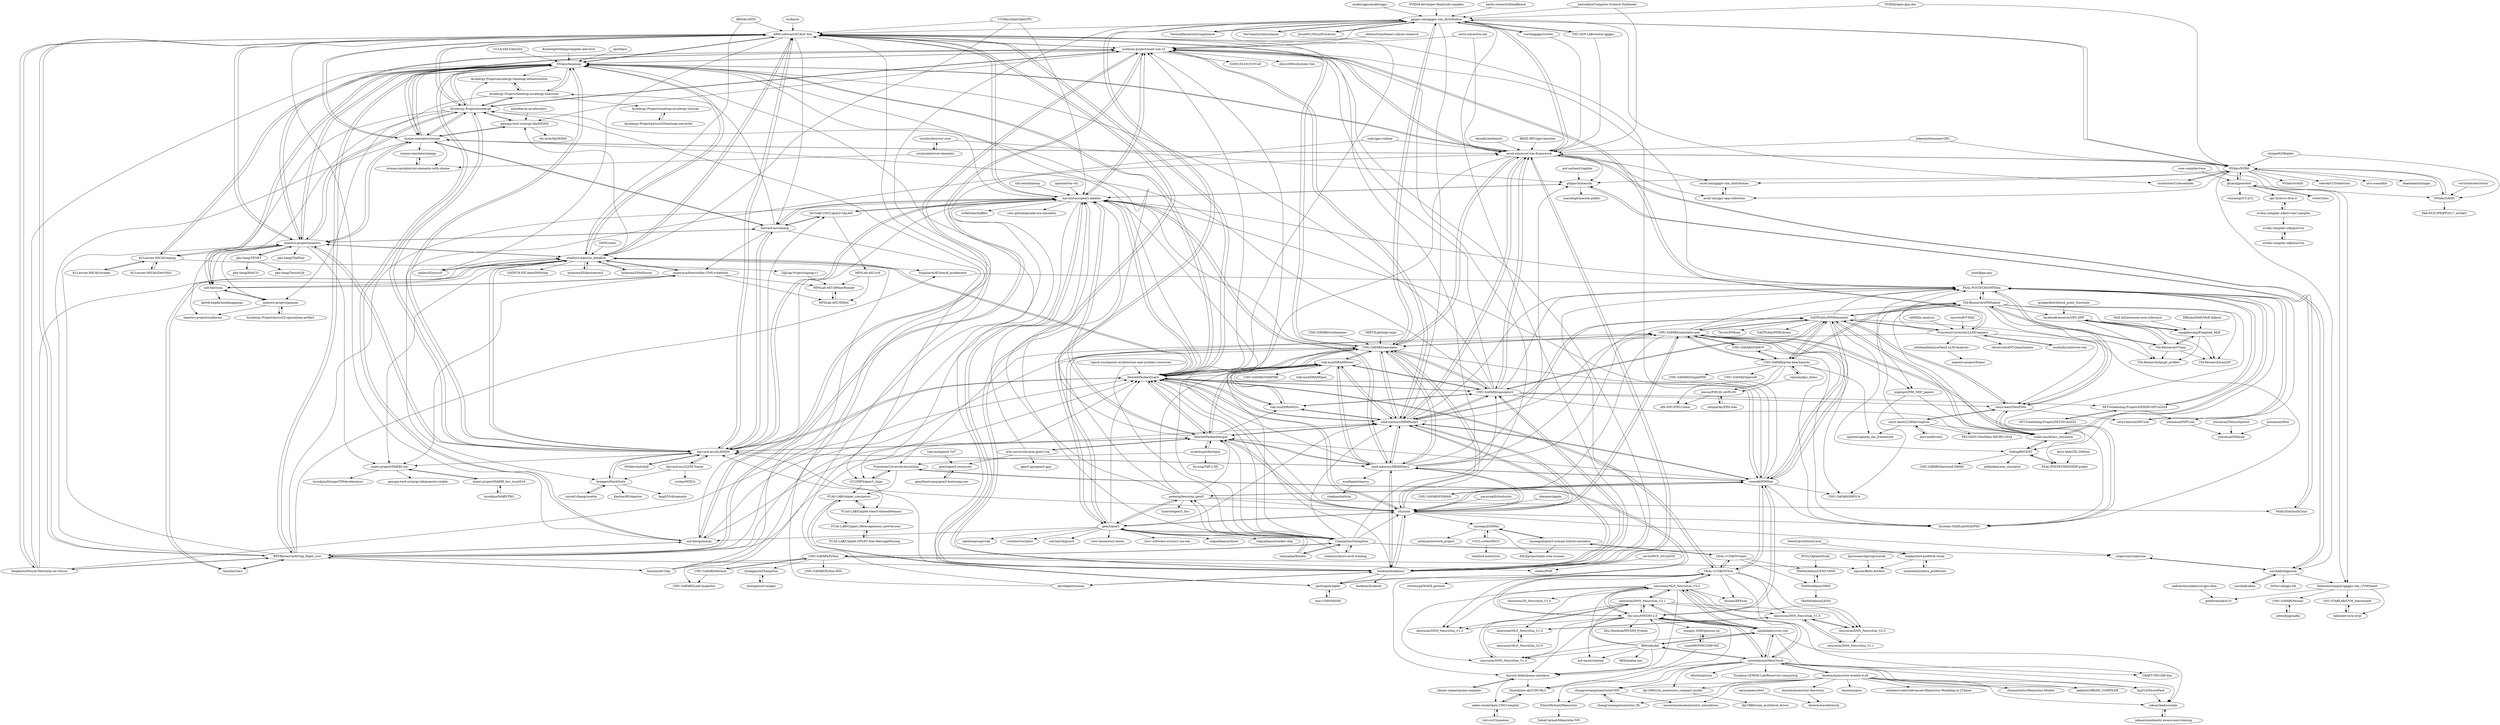 digraph G {
"moderngpu/moderngpu" -> "gpgpu-sim/gpgpu-sim_distribution" ["e"=1]
"ARM-software/SCALE-Sim" -> "scalesim-project/scale-sim-v2"
"ARM-software/SCALE-Sim" -> "stanford-mast/nn_dataflow"
"ARM-software/SCALE-Sim" -> "NVlabs/timeloop"
"ARM-software/SCALE-Sim" -> "maestro-project/maestro"
"ARM-software/SCALE-Sim" -> "HewlettPackard/cacti"
"ARM-software/SCALE-Sim" -> "Accelergy-Project/accelergy"
"ARM-software/SCALE-Sim" -> "harvard-acc/ALADDIN"
"ARM-software/SCALE-Sim" -> "stonne-simulator/stonne"
"ARM-software/SCALE-Sim" -> "jneless/EyerissF" ["e"=1]
"ARM-software/SCALE-Sim" -> "harvard-acc/gem5-aladdin"
"ARM-software/SCALE-Sim" -> "BRTResearch/AIChip_Paper_List"
"ARM-software/SCALE-Sim" -> "fengbintu/Neural-Networks-on-Silicon" ["e"=1]
"ARM-software/SCALE-Sim" -> "booksim/booksim2"
"ARM-software/SCALE-Sim" -> "harvard-acc/smaug"
"ARM-software/SCALE-Sim" -> "CMU-SAFARI/ramulator"
"s5z/zsim" -> "CMU-SAFARI/ramulator-pim"
"s5z/zsim" -> "CMU-SAFARI/ramulator"
"s5z/zsim" -> "umd-memsys/DRAMSim2"
"s5z/zsim" -> "HewlettPackard/cacti"
"s5z/zsim" -> "vineodd/PIMSim"
"s5z/zsim" -> "harvard-acc/ALADDIN"
"s5z/zsim" -> "HewlettPackard/mcpat"
"s5z/zsim" -> "booksim/booksim2"
"s5z/zsim" -> "umd-memsys/DRAMsim3"
"s5z/zsim" -> "harvard-acc/gem5-aladdin"
"s5z/zsim" -> "Systems-ShiftLab/MultiPIM"
"s5z/zsim" -> "snipersim/snipersim"
"s5z/zsim" -> "gem5/gem5"
"s5z/zsim" -> "cyjseagull/SHMA"
"s5z/zsim" -> "ARM-software/SCALE-Sim"
"MPSLab-ASU/dMazeRunner" -> "MPSLab-ASU/DiRAC"
"uvahotspot/HotSpot" -> "bu-icsg/TAP-2.5D"
"uvahotspot/HotSpot" -> "HewlettPackard/mcpat"
"uvahotspot/HotSpot" -> "PrincetonUniversity/muchiSim"
"RRZE-HPC/gpu-benches" -> "accel-sim/accel-sim-framework" ["e"=1]
"ucb-bar/gemmini" -> "NVlabs/timeloop" ["e"=1]
"ucb-bar/gemmini" -> "scalesim-project/scale-sim-v2" ["e"=1]
"ucb-bar/gemmini" -> "BRTResearch/AIChip_Paper_List" ["e"=1]
"ucb-bar/gemmini" -> "harvard-acc/gem5-aladdin" ["e"=1]
"ucb-bar/gemmini" -> "ARM-software/SCALE-Sim" ["e"=1]
"ucb-bar/gemmini" -> "HewlettPackard/cacti" ["e"=1]
"cloudcores/CuAssembler" -> "NVlabs/NVBit" ["e"=1]
"neurosim/MLP_NeuroSim_V3.0" -> "neurosim/DNN_NeuroSim_V2.1"
"neurosim/MLP_NeuroSim_V3.0" -> "thu-nics/MNSIM-2.0"
"neurosim/MLP_NeuroSim_V3.0" -> "SEAL-UCSB/NVSim"
"neurosim/MLP_NeuroSim_V3.0" -> "neurosim/MLP_NeuroSim_V1.0"
"neurosim/MLP_NeuroSim_V3.0" -> "neurosim/DNN_NeuroSim_V1.3"
"neurosim/MLP_NeuroSim_V3.0" -> "neurosim/DNN_NeuroSim_V2.0"
"neurosim/MLP_NeuroSim_V3.0" -> "neurosim/DNN_NeuroSim_V1.4"
"neurosim/MLP_NeuroSim_V3.0" -> "sandialabs/cross-sim"
"neurosim/MLP_NeuroSim_V3.0" -> "Aayush-Ankit/puma-simulator"
"neurosim/MLP_NeuroSim_V3.0" -> "thuime/XPEsim"
"neurosim/MLP_NeuroSim_V3.0" -> "coreylammie/MemTorch"
"neurosim/MLP_NeuroSim_V3.0" -> "neurosim/3D_NeuroSim_V1.0"
"NVlabs/timeloop" -> "Accelergy-Project/accelergy"
"NVlabs/timeloop" -> "Accelergy-Project/timeloop-accelergy-exercises"
"NVlabs/timeloop" -> "maestro-project/maestro"
"NVlabs/timeloop" -> "scalesim-project/scale-sim-v2"
"NVlabs/timeloop" -> "ucb-bar/cosa"
"NVlabs/timeloop" -> "KULeuven-MICAS/zigzag"
"NVlabs/timeloop" -> "harvard-acc/ALADDIN"
"NVlabs/timeloop" -> "HewlettPackard/cacti"
"NVlabs/timeloop" -> "ucb-bar/gemmini" ["e"=1]
"NVlabs/timeloop" -> "ARM-software/SCALE-Sim"
"NVlabs/timeloop" -> "stanford-mast/nn_dataflow"
"NVlabs/timeloop" -> "accel-sim/accel-sim-framework"
"NVlabs/timeloop" -> "BRTResearch/AIChip_Paper_List"
"NVlabs/timeloop" -> "stonne-simulator/stonne"
"NVlabs/timeloop" -> "Accelergy-Project/accelergy-timeloop-infrastructure"
"umd-memsys/DRAMsim3" -> "CMU-SAFARI/ramulator"
"umd-memsys/DRAMsim3" -> "umd-memsys/DRAMSim2"
"umd-memsys/DRAMsim3" -> "CMU-SAFARI/ramulator2"
"umd-memsys/DRAMsim3" -> "tukl-msd/DRAMSys" ["e"=1]
"umd-memsys/DRAMsim3" -> "SAITPublic/PIMSimulator"
"umd-memsys/DRAMsim3" -> "scalesim-project/scale-sim-v2"
"umd-memsys/DRAMsim3" -> "tukl-msd/DRAMPower"
"umd-memsys/DRAMsim3" -> "HewlettPackard/cacti"
"umd-memsys/DRAMsim3" -> "accel-sim/accel-sim-framework"
"umd-memsys/DRAMsim3" -> "HewlettPackard/mcpat"
"umd-memsys/DRAMsim3" -> "PSAL-POSTECH/ONNXim"
"umd-memsys/DRAMsim3" -> "CMU-SAFARI/ramulator-pim"
"umd-memsys/DRAMsim3" -> "booksim/booksim2"
"umd-memsys/DRAMsim3" -> "vineodd/PIMSim"
"umd-memsys/DRAMsim3" -> "s5z/zsim"
"CMU-SAFARI/ramulator-pim" -> "vineodd/PIMSim"
"CMU-SAFARI/ramulator-pim" -> "Systems-ShiftLab/MultiPIM"
"CMU-SAFARI/ramulator-pim" -> "s5z/zsim"
"CMU-SAFARI/ramulator-pim" -> "CMU-SAFARI/ramulator"
"CMU-SAFARI/ramulator-pim" -> "CMU-SAFARI/DAMOV"
"CMU-SAFARI/ramulator-pim" -> "SAITPublic/PIMSimulator"
"CMU-SAFARI/ramulator-pim" -> "CMU-SAFARI/IMPICA"
"CMU-SAFARI/ramulator-pim" -> "CMU-SAFARI/PiDRAM"
"CMU-SAFARI/ramulator-pim" -> "PSAL-POSTECH/ONNXim"
"CMU-SAFARI/ramulator-pim" -> "miglopst/PIM_NDP_papers"
"CMU-SAFARI/ramulator-pim" -> "CMU-SAFARI/prim-benchmarks"
"CMU-SAFARI/ramulator-pim" -> "VIA-Research/uPIMulator"
"MPSLab-ASU/ccf" -> "MPSLab-ASU/DiRAC" ["e"=1]
"MPSLab-ASU/ccf" -> "MPSLab-ASU/dMazeRunner" ["e"=1]
"jneless/EyerissF" -> "stanford-mast/nn_dataflow" ["e"=1]
"taoyilee/clacc" -> "stanford-mast/nn_dataflow" ["e"=1]
"taoyilee/clacc" -> "BRTResearch/AIChip_Paper_List" ["e"=1]
"NVIDIA/open-gpu-doc" -> "NVlabs/NVBit" ["e"=1]
"NVIDIA/open-gpu-doc" -> "gpgpu-sim/gpgpu-sim_distribution" ["e"=1]
"spcl/dace" -> "NVlabs/timeloop" ["e"=1]
"ONNC/onnc" -> "stanford-mast/nn_dataflow" ["e"=1]
"maeri-project/MAERI_bsv_isca2018" -> "hyoukjun/MAESTRO"
"maeri-project/MAERI_bsv_isca2018" -> "maeri-project/MAERI_bsv"
"hyoukjun/MAESTRO" -> "maeri-project/MAERI_bsv_isca2018"
"SEAL-UCSB/NVSim" -> "SEAL-UCSB/NVmain"
"SEAL-UCSB/NVSim" -> "thu-nics/MNSIM-2.0"
"SEAL-UCSB/NVSim" -> "neurosim/MLP_NeuroSim_V3.0"
"SEAL-UCSB/NVSim" -> "HewlettPackard/cacti"
"SEAL-UCSB/NVSim" -> "vineodd/PIMSim"
"SEAL-UCSB/NVSim" -> "neurosim/DNN_NeuroSim_V1.0"
"SEAL-UCSB/NVSim" -> "neurosim/DNN_NeuroSim_V1.3"
"SEAL-UCSB/NVSim" -> "Aayush-Ankit/puma-simulator"
"SEAL-UCSB/NVSim" -> "thuime/XPEsim"
"SEAL-UCSB/NVSim" -> "neurosim/DNN_NeuroSim_V2.0"
"SEAL-UCSB/NVSim" -> "CRAFT-THU/XB-Sim"
"SEAL-UCSB/NVSim" -> "stevenygd/WAGE.pytorch" ["e"=1]
"zhongruiwang/memristorCNN" -> "zhongruiwang/memristor_RL"
"zhongruiwang/memristorCNN" -> "ianvermeulen/memristor_simulations"
"zhongruiwang/memristorCNN" -> "ElimuMichael/Memristor"
"sld-columbia/esp" -> "harvard-acc/gem5-aladdin" ["e"=1]
"nvdla/sw" -> "ARM-software/SCALE-Sim" ["e"=1]
"miglopst/PIM_NDP_papers" -> "Systems-ShiftLab/MultiPIM"
"miglopst/PIM_NDP_papers" -> "CMU-SAFARI/IMPICA"
"maestro-project/maestro" -> "NVlabs/timeloop"
"maestro-project/maestro" -> "maestro-project/gamma"
"maestro-project/maestro" -> "pku-liang/TENET"
"maestro-project/maestro" -> "scalesim-project/scale-sim-v2"
"maestro-project/maestro" -> "ARM-software/SCALE-Sim"
"maestro-project/maestro" -> "harvard-acc/smaug"
"maestro-project/maestro" -> "stonne-simulator/stonne"
"maestro-project/maestro" -> "ucb-bar/cosa"
"maestro-project/maestro" -> "pku-liang/TileFlow" ["e"=1]
"maestro-project/maestro" -> "Accelergy-Project/accelergy"
"maestro-project/maestro" -> "harvard-acc/ALADDIN"
"maestro-project/maestro" -> "maeri-project/MAERI_bsv"
"maestro-project/maestro" -> "maestro-project/confuciux"
"maestro-project/maestro" -> "KULeuven-MICAS/zigzag"
"maestro-project/maestro" -> "stanford-mast/nn_dataflow"
"hsharma35/dnnweaver2" -> "stanford-mast/nn_dataflow" ["e"=1]
"GT-CHIPS/gem5_chips" -> "FCAS-LAB/Chiplet-Gem5-SharedMemory"
"GT-CHIPS/gem5_chips" -> "PrincetonUniversity/muchiSim"
"GT-CHIPS/gem5_chips" -> "FCAS-LAB/chiplet_simulators"
"cornell-zhang/rosetta" -> "breagen/MachSuite" ["e"=1]
"NVlabs/matchlib" -> "harvard-acc/ALADDIN" ["e"=1]
"booksim/booksim2" -> "davidepatti/noxim" ["e"=1]
"booksim/booksim2" -> "harvard-acc/gem5-aladdin"
"booksim/booksim2" -> "booksim/booksim"
"booksim/booksim2" -> "scalesim-project/scale-sim-v2"
"booksim/booksim2" -> "PSAL-POSTECH/ONNXim"
"booksim/booksim2" -> "ARM-software/SCALE-Sim"
"booksim/booksim2" -> "umd-memsys/DRAMsim3"
"booksim/booksim2" -> "accel-sim/accel-sim-framework"
"booksim/booksim2" -> "s5z/zsim"
"booksim/booksim2" -> "harvard-acc/ALADDIN"
"booksim/booksim2" -> "HewlettPackard/cacti"
"booksim/booksim2" -> "NVlabs/timeloop"
"booksim/booksim2" -> "umd-memsys/DRAMSim2"
"booksim/booksim2" -> "CMU-SAFARI/ramulator2"
"booksim/booksim2" -> "spcl/rapidchiplet"
"hsharma35/bitfusion" -> "stanford-mast/nn_dataflow" ["e"=1]
"maeri-project/MAERI_bsv" -> "maeri-project/MAERI_bsv_isca2018"
"maeri-project/MAERI_bsv" -> "hyoukjun/DesignCNNAccelerators"
"maeri-project/MAERI_bsv" -> "georgia-tech-synergy-lab/maestro-stable"
"DebashisGanguly/gpgpu-sim_UVMSmart" -> "OSU-STARLAB/UVM_benchmark"
"DebashisGanguly/gpgpu-sim_UVMSmart" -> "platformxlab/G10"
"DebashisGanguly/gpgpu-sim_UVMSmart" -> "tallendev/uvm-eval"
"DebashisGanguly/gpgpu-sim_UVMSmart" -> "CMU-SAFARI/Mosaic"
"nvidia-compiler-sdk/nvvmir-samples" -> "nvidia-compiler-sdk/pynvvm"
"nvidia-compiler-sdk/nvvmir-samples" -> "apc-llc/nvcc-llvm-ir"
"envytools/envytools" -> "NVlabs/SASSI" ["e"=1]
"CMU-SAFARI/Mosaic" -> "adwaitjog/mafia"
"SEAL-UCSB/NVmain" -> "TheNetAdmin/LENS-VANS"
"SEAL-UCSB/NVmain" -> "cyjseagull/gem5-nvmain-hybrid-simulator"
"SEAL-UCSB/NVmain" -> "SEAL-UCSB/NVSim"
"SEAL-UCSB/NVmain" -> "TheNetAdmin/VANS"
"Accelergy-Project/accelergy" -> "NVlabs/timeloop"
"Accelergy-Project/accelergy" -> "Accelergy-Project/timeloop-accelergy-exercises"
"Accelergy-Project/accelergy" -> "georgia-tech-synergy-lab/SIGMA"
"Accelergy-Project/accelergy" -> "scalesim-project/scale-sim-v2"
"Accelergy-Project/accelergy" -> "stonne-simulator/stonne"
"Accelergy-Project/accelergy" -> "Accelergy-Project/accelergy-timeloop-infrastructure"
"Accelergy-Project/accelergy" -> "ARM-software/SCALE-Sim"
"Accelergy-Project/accelergy" -> "ucb-bar/cosa"
"Accelergy-Project/accelergy" -> "harvard-acc/ALADDIN"
"Accelergy-Project/accelergy" -> "maestro-project/maestro"
"Accelergy-Project/accelergy" -> "KULeuven-MICAS/zigzag"
"yonseicasl/Kite" -> "yonseicasl/Nebula"
"neurosim/MLP_NeuroSim_V2.0" -> "neurosim/MLP_NeuroSim_V1.0"
"neurosim/DNN_NeuroSim_V1.0" -> "neurosim/DNN_NeuroSim_V2.0"
"neurosim/DNN_NeuroSim_V1.0" -> "neurosim/DNN_NeuroSim_V1.1"
"neurosim/DNN_NeuroSim_V1.0" -> "neurosim/MLP_NeuroSim_V1.0"
"illinois-impact/puma-compiler" -> "Aayush-Ankit/puma-simulator"
"nvidia-compiler-sdk/pynvvm" -> "nvidia-compiler-sdk/hsnvvm"
"TeCSAR-UNCC/gem5-SALAM" -> "harvard-acc/gem5-aladdin"
"TeCSAR-UNCC/gem5-SALAM" -> "harvard-acc/smaug"
"TeCSAR-UNCC/gem5-SALAM" -> "MPSLab-ASU/ccf" ["e"=1]
"nvidia-compiler-sdk/hsnvvm" -> "nvidia-compiler-sdk/pynvvm"
"VerticalResearchGroup/miaow" -> "gpgpu-sim/gpgpu-sim_distribution" ["e"=1]
"rajesh-s/computer-architecture-and-systems-resources" -> "HewlettPackard/cacti" ["e"=1]
"rajesh-s/computer-architecture-and-systems-resources" -> "ChampSim/ChampSim" ["e"=1]
"gem5/gem5" -> "ucb-bar/chipyard" ["e"=1]
"gem5/gem5" -> "riscv-boom/riscv-boom" ["e"=1]
"gem5/gem5" -> "powerjg/learning_gem5"
"gem5/gem5" -> "gpgpu-sim/gpgpu-sim_distribution"
"gem5/gem5" -> "riscv-software-src/riscv-isa-sim" ["e"=1]
"gem5/gem5" -> "chipsalliance/chisel" ["e"=1]
"gem5/gem5" -> "ChampSim/ChampSim"
"gem5/gem5" -> "CMU-SAFARI/ramulator"
"gem5/gem5" -> "chipsalliance/rocket-chip" ["e"=1]
"gem5/gem5" -> "s5z/zsim"
"gem5/gem5" -> "HewlettPackard/cacti"
"gem5/gem5" -> "openhwgroup/cva6" ["e"=1]
"gem5/gem5" -> "umd-memsys/DRAMsim3"
"gem5/gem5" -> "verilator/verilator" ["e"=1]
"gem5/gem5" -> "ucb-bar/gemmini" ["e"=1]
"breagen/MachSuite" -> "KastnerRG/spector" ["e"=1]
"breagen/MachSuite" -> "cornell-zhang/rosetta" ["e"=1]
"breagen/MachSuite" -> "harvard-acc/ALADDIN"
"breagen/MachSuite" -> "lana555/dynamatic" ["e"=1]
"NervanaSystems/maxas" -> "gpgpu-sim/gpgpu-sim_distribution" ["e"=1]
"HewlettPackard/mcpat" -> "harvard-acc/gem5-aladdin"
"HewlettPackard/mcpat" -> "HewlettPackard/cacti"
"HewlettPackard/mcpat" -> "umd-memsys/DRAMSim2"
"HewlettPackard/mcpat" -> "uvahotspot/HotSpot"
"HewlettPackard/mcpat" -> "harvard-acc/ALADDIN"
"HewlettPackard/mcpat" -> "tukl-msd/DRAMPower"
"HewlettPackard/mcpat" -> "umd-memsys/DRAMsim3"
"HewlettPackard/mcpat" -> "arm-university/arm-gem5-rsk"
"HewlettPackard/mcpat" -> "tukl-msd/DRAMSys" ["e"=1]
"HewlettPackard/mcpat" -> "s5z/zsim"
"HewlettPackard/mcpat" -> "NVlabs/timeloop"
"coreylammie/MemTorch" -> "akdimitri/RRAM_COMPILER"
"coreylammie/MemTorch" -> "thu-nics/MNSIM-2.0"
"coreylammie/MemTorch" -> "knowm/memristor-models-4-all"
"coreylammie/MemTorch" -> "sandialabs/cross-sim"
"coreylammie/MemTorch" -> "zhongruiwang/memristorCNN"
"coreylammie/MemTorch" -> "thomastiotto/Memristor-Models"
"coreylammie/MemTorch" -> "CRAFT-THU/XB-Sim"
"coreylammie/MemTorch" -> "Aayush-Ankit/puma-simulator"
"coreylammie/MemTorch" -> "ElimuMichael/Memristor"
"coreylammie/MemTorch" -> "IBM/aihwkit"
"coreylammie/MemTorch" -> "joksas/badcrossbar"
"coreylammie/MemTorch" -> "fgr1986/vlsi_memristor_compact_model"
"coreylammie/MemTorch" -> "elliothe/pytorx"
"coreylammie/MemTorch" -> "Tsinghua-LEMON-Lab/Reservoir-computing"
"coreylammie/MemTorch" -> "neurosim/MLP_NeuroSim_V3.0"
"thu-nics/MNSIM-2.0" -> "Aayush-Ankit/puma-simulator"
"thu-nics/MNSIM-2.0" -> "neurosim/DNN_NeuroSim_V2.1"
"thu-nics/MNSIM-2.0" -> "neurosim/MLP_NeuroSim_V3.0"
"thu-nics/MNSIM-2.0" -> "coreylammie/MemTorch"
"thu-nics/MNSIM-2.0" -> "SEAL-UCSB/NVSim"
"thu-nics/MNSIM-2.0" -> "neurosim/DNN_NeuroSim_V1.3"
"thu-nics/MNSIM-2.0" -> "wangxy-2000/pimsim-nn"
"thu-nics/MNSIM-2.0" -> "neurosim/DNN_NeuroSim_V1.4"
"thu-nics/MNSIM-2.0" -> "sandialabs/cross-sim"
"thu-nics/MNSIM-2.0" -> "Zhaoshixin-sky/CIM-MLC"
"thu-nics/MNSIM-2.0" -> "Zhu-Zhenhua/MNSIM_Python"
"thu-nics/MNSIM-2.0" -> "vineodd/PIMSim"
"thu-nics/MNSIM-2.0" -> "mit-emze/cimloop"
"IBM/aihwkit" -> "sandialabs/cross-sim"
"IBM/aihwkit" -> "thu-nics/MNSIM-2.0"
"IBM/aihwkit" -> "coreylammie/MemTorch"
"IBM/aihwkit" -> "neurosim/MLP_NeuroSim_V3.0"
"IBM/aihwkit" -> "neurosim/DNN_NeuroSim_V2.1"
"IBM/aihwkit" -> "IBM/analog-nas"
"IBM/aihwkit" -> "mit-emze/cimloop"
"IBM/aihwkit" -> "neurosim/DNN_NeuroSim_V1.4"
"IBM/aihwkit" -> "Aayush-Ankit/puma-simulator"
"tukl-msd/DRAMPower" -> "tukl-msd/DRAMSys" ["e"=1]
"tukl-msd/DRAMPower" -> "CMU-SAFARI/VAMPIRE"
"tukl-msd/DRAMPower" -> "CMU-SAFARI/ramulator2"
"tukl-msd/DRAMPower" -> "HewlettPackard/mcpat"
"tukl-msd/DRAMPower" -> "umd-memsys/DRAMsim3"
"tukl-msd/DRAMPower" -> "tukl-msd/DRAMSpec"
"tukl-msd/DRAMPower" -> "CMU-SAFARI/ramulator"
"tukl-msd/DRAMPower" -> "umd-memsys/DRAMSim2"
"tukl-msd/DRAMPower" -> "HewlettPackard/cacti"
"gpgpu-sim/gpgpu-sim_distribution" -> "accel-sim/accel-sim-framework"
"gpgpu-sim/gpgpu-sim_distribution" -> "CMU-SAFARI/ramulator"
"gpgpu-sim/gpgpu-sim_distribution" -> "vortexgpgpu/vortex" ["e"=1]
"gpgpu-sim/gpgpu-sim_distribution" -> "jbush001/NyuziProcessor" ["e"=1]
"gpgpu-sim/gpgpu-sim_distribution" -> "NervanaSystems/maxas" ["e"=1]
"gpgpu-sim/gpgpu-sim_distribution" -> "gem5/gem5"
"gpgpu-sim/gpgpu-sim_distribution" -> "HewlettPackard/cacti"
"gpgpu-sim/gpgpu-sim_distribution" -> "ARM-software/SCALE-Sim"
"gpgpu-sim/gpgpu-sim_distribution" -> "THU-DSP-LAB/ventus-gpgpu" ["e"=1]
"gpgpu-sim/gpgpu-sim_distribution" -> "cloudcores/CuAssembler" ["e"=1]
"gpgpu-sim/gpgpu-sim_distribution" -> "booksim/booksim2"
"gpgpu-sim/gpgpu-sim_distribution" -> "VerticalResearchGroup/miaow" ["e"=1]
"gpgpu-sim/gpgpu-sim_distribution" -> "umd-memsys/DRAMsim3"
"gpgpu-sim/gpgpu-sim_distribution" -> "NVlabs/NVBit"
"gpgpu-sim/gpgpu-sim_distribution" -> "scalesim-project/scale-sim-v2"
"BRTResearch/AIChip_Paper_List" -> "fengbintu/Neural-Networks-on-Silicon" ["e"=1]
"BRTResearch/AIChip_Paper_List" -> "scalesim-project/scale-sim-v2"
"BRTResearch/AIChip_Paper_List" -> "NVlabs/timeloop"
"BRTResearch/AIChip_Paper_List" -> "ucb-bar/gemmini" ["e"=1]
"BRTResearch/AIChip_Paper_List" -> "ARM-software/SCALE-Sim"
"BRTResearch/AIChip_Paper_List" -> "maestro-project/maestro"
"BRTResearch/AIChip_Paper_List" -> "HewlettPackard/cacti"
"BRTResearch/AIChip_Paper_List" -> "basicmi/AI-Chip" ["e"=1]
"BRTResearch/AIChip_Paper_List" -> "harvard-acc/gem5-aladdin"
"BRTResearch/AIChip_Paper_List" -> "taoyilee/clacc" ["e"=1]
"BRTResearch/AIChip_Paper_List" -> "accel-sim/accel-sim-framework"
"BRTResearch/AIChip_Paper_List" -> "umd-memsys/DRAMsim3"
"BRTResearch/AIChip_Paper_List" -> "stonne-simulator/stonne"
"BRTResearch/AIChip_Paper_List" -> "SingularityKChen/dl_accelerator" ["e"=1]
"BRTResearch/AIChip_Paper_List" -> "booksim/booksim2"
"hpsresearchgroup/scarab" -> "agusnt/Berti-Artifact"
"MPSLab-ASU/DiRAC" -> "MPSLab-ASU/dMazeRunner"
"tukl-msd/DRAMSys" -> "tukl-msd/DRAMPower" ["e"=1]
"tukl-msd/DRAMSys" -> "umd-memsys/DRAMsim3" ["e"=1]
"tukl-msd/DRAMSys" -> "CMU-SAFARI/ramulator" ["e"=1]
"tukl-msd/DRAMSys" -> "CMU-SAFARI/ramulator2" ["e"=1]
"vortexgpgpu/vortex" -> "gpgpu-sim/gpgpu-sim_distribution" ["e"=1]
"vortexgpgpu/vortex" -> "accel-sim/accel-sim-framework" ["e"=1]
"joksas/badcrossbar" -> "joksas/nonideality-aware-mnn-training"
"HewlettPackard/cacti" -> "NVlabs/timeloop"
"HewlettPackard/cacti" -> "HewlettPackard/mcpat"
"HewlettPackard/cacti" -> "CMU-SAFARI/ramulator"
"HewlettPackard/cacti" -> "ARM-software/SCALE-Sim"
"HewlettPackard/cacti" -> "harvard-acc/ALADDIN"
"HewlettPackard/cacti" -> "SEAL-UCSB/NVSim"
"HewlettPackard/cacti" -> "harvard-acc/gem5-aladdin"
"HewlettPackard/cacti" -> "umd-memsys/DRAMsim3"
"HewlettPackard/cacti" -> "scalesim-project/scale-sim-v2"
"HewlettPackard/cacti" -> "vineodd/PIMSim"
"HewlettPackard/cacti" -> "Accelergy-Project/accelergy"
"HewlettPackard/cacti" -> "tukl-msd/DRAMPower"
"HewlettPackard/cacti" -> "stanford-mast/nn_dataflow"
"HewlettPackard/cacti" -> "CMU-SAFARI/ramulator2"
"HewlettPackard/cacti" -> "s5z/zsim"
"harvard-acc/ALADDIN" -> "harvard-acc/gem5-aladdin"
"harvard-acc/ALADDIN" -> "harvard-acc/smaug"
"harvard-acc/ALADDIN" -> "NVlabs/timeloop"
"harvard-acc/ALADDIN" -> "ARM-software/SCALE-Sim"
"harvard-acc/ALADDIN" -> "stanford-mast/nn_dataflow"
"harvard-acc/ALADDIN" -> "maeri-project/MAERI_bsv"
"harvard-acc/ALADDIN" -> "HewlettPackard/cacti"
"harvard-acc/ALADDIN" -> "Accelergy-Project/accelergy"
"harvard-acc/ALADDIN" -> "maestro-project/maestro"
"harvard-acc/ALADDIN" -> "HewlettPackard/mcpat"
"harvard-acc/ALADDIN" -> "TeCSAR-UNCC/gem5-SALAM"
"harvard-acc/ALADDIN" -> "breagen/MachSuite"
"harvard-acc/ALADDIN" -> "harvard-acc/LLVM-Tracer"
"harvard-acc/ALADDIN" -> "umd-memsys/DRAMSim2"
"harvard-acc/ALADDIN" -> "NVlabs/matchlib" ["e"=1]
"apc-llc/nvcc-llvm-ir" -> "nvidia-compiler-sdk/nvvmir-samples"
"georgia-tech-synergy-lab/SIGMA" -> "sfu-arch/SpGEMM"
"georgia-tech-synergy-lab/SIGMA" -> "Accelergy-Project/accelergy"
"georgia-tech-synergy-lab/SIGMA" -> "stonne-simulator/stonne"
"jbush001/NyuziProcessor" -> "gpgpu-sim/gpgpu-sim_distribution" ["e"=1]
"accel-sim/accel-sim-framework" -> "NVlabs/NVBit"
"accel-sim/accel-sim-framework" -> "gpgpu-sim/gpgpu-sim_distribution"
"accel-sim/accel-sim-framework" -> "sarchlab/mgpusim"
"accel-sim/accel-sim-framework" -> "stonne-simulator/stonne"
"accel-sim/accel-sim-framework" -> "NVlabs/timeloop"
"accel-sim/accel-sim-framework" -> "accel-sim/gpu-app-collection"
"accel-sim/accel-sim-framework" -> "scalesim-project/scale-sim-v2"
"accel-sim/accel-sim-framework" -> "CMU-SAFARI/ramulator2"
"accel-sim/accel-sim-framework" -> "umd-memsys/DRAMsim3"
"accel-sim/accel-sim-framework" -> "CMU-SAFARI/ramulator"
"accel-sim/accel-sim-framework" -> "HewlettPackard/cacti"
"accel-sim/accel-sim-framework" -> "gthparch/macsim"
"accel-sim/accel-sim-framework" -> "DebashisGanguly/gpgpu-sim_UVMSmart"
"accel-sim/accel-sim-framework" -> "booksim/booksim2"
"accel-sim/accel-sim-framework" -> "accel-sim/gpgpu-sim_distribution"
"astra-sim/astra-sim" -> "scalesim-project/scale-sim-v2" ["e"=1]
"astra-sim/astra-sim" -> "accel-sim/accel-sim-framework" ["e"=1]
"neurosim/DNN_NeuroSim_V2.1" -> "neurosim/DNN_NeuroSim_V1.4"
"neurosim/DNN_NeuroSim_V2.1" -> "neurosim/MLP_NeuroSim_V3.0"
"neurosim/DNN_NeuroSim_V2.1" -> "thu-nics/MNSIM-2.0"
"neurosim/DNN_NeuroSim_V2.1" -> "sandialabs/cross-sim"
"neurosim/DNN_NeuroSim_V2.1" -> "neurosim/DNN_NeuroSim_V1.3"
"neurosim/DNN_NeuroSim_V2.1" -> "neurosim/DNN_NeuroSim_V2.0"
"neurosim/DNN_NeuroSim_V2.1" -> "neurosim/DNN_NeuroSim_V1.0"
"apache/tvm-vta" -> "harvard-acc/gem5-aladdin" ["e"=1]
"maestro-project/gamma" -> "Accelergy-Project/micro22-sparseloop-artifact"
"maestro-project/gamma" -> "maestro-project/confuciux"
"maestro-project/gamma" -> "ucb-bar/cosa"
"harvard-acc/LLVM-Tracer" -> "ysshao/WIICA"
"harvard-acc/LLVM-Tracer" -> "harvard-acc/ALADDIN"
"harvard-acc/LLVM-Tracer" -> "breagen/MachSuite"
"Accelergy-Project/accelergy-timeloop-infrastructure" -> "Accelergy-Project/timeloop-accelergy-exercises"
"shinpei0208/gdev" -> "NVlabs/SASSI" ["e"=1]
"shinpei0208/gdev" -> "NVlabs/NVBit" ["e"=1]
"ZigZag-Project/zigzag-v1" -> "MPSLab-ASU/dMazeRunner"
"harvard-acc/smaug" -> "harvard-acc/gem5-aladdin"
"harvard-acc/smaug" -> "harvard-acc/ALADDIN"
"harvard-acc/smaug" -> "stonne-simulator/stonne"
"harvard-acc/smaug" -> "xuanyoya/Interstellar-CNN-scheduler"
"harvard-acc/smaug" -> "GT-CHIPS/gem5_chips"
"harvard-acc/smaug" -> "maestro-project/maestro"
"harvard-acc/smaug" -> "Accelergy-Project/timeloop-accelergy-exercises"
"harvard-acc/smaug" -> "TeCSAR-UNCC/gem5-SALAM"
"IBM/AccDNN" -> "ARM-software/SCALE-Sim" ["e"=1]
"IBM/AccDNN" -> "stanford-mast/nn_dataflow" ["e"=1]
"NVlabs/NVBit" -> "accel-sim/accel-sim-framework"
"NVlabs/NVBit" -> "NVlabs/SASSI"
"NVlabs/NVBit" -> "DebashisGanguly/gpgpu-sim_UVMSmart"
"NVlabs/NVBit" -> "utcs-scea/altis" ["e"=1]
"NVlabs/NVBit" -> "cloudcores/CuAssembler" ["e"=1]
"NVlabs/NVBit" -> "gthparch/macsim"
"NVlabs/NVBit" -> "gtcasl/gpuocelot"
"NVlabs/NVBit" -> "sarchlab/mgpusim"
"NVlabs/NVBit" -> "gpgpu-sim/gpgpu-sim_distribution"
"NVlabs/NVBit" -> "accel-sim/gpgpu-sim_distribution"
"NVlabs/NVBit" -> "daadaada/turingas" ["e"=1]
"NVlabs/NVBit" -> "accel-sim/gpu-app-collection"
"NVlabs/NVBit" -> "NVlabs/nvbitfi"
"NVlabs/NVBit" -> "sderek/CUDAAdvisor"
"UCLA-VAST/AutoSA" -> "NVlabs/timeloop" ["e"=1]
"Accelergy-Project/timeloop-accelergy-exercises" -> "NVlabs/timeloop"
"Accelergy-Project/timeloop-accelergy-exercises" -> "Accelergy-Project/accelergy-timeloop-infrastructure"
"Accelergy-Project/timeloop-accelergy-exercises" -> "Accelergy-Project/timeloop-accelergy-tutorial"
"Accelergy-Project/timeloop-accelergy-exercises" -> "Accelergy-Project/accelergy"
"Accelergy-Project/timeloop-accelergy-exercises" -> "maestro-project/gamma"
"accel-sim/gpu-app-collection" -> "accel-sim/gpgpu-sim_distribution"
"accel-sim/gpgpu-sim_distribution" -> "accel-sim/gpu-app-collection"
"SingularityKChen/dl_accelerator" -> "PSAL-POSTECH/ONNXim" ["e"=1]
"OSU-STARLAB/UVM_benchmark" -> "tallendev/uvm-eval"
"TheNetAdmin/LENS-VANS" -> "TheNetAdmin/VANS"
"CMU-SAFARI/rowhammer" -> "CMU-SAFARI/ramulator" ["e"=1]
"car3s/IPCP_ISCA2020" -> "zeal4u/PMP"
"NVSL/OptaneStudy" -> "TheNetAdmin/LENS-VANS" ["e"=1]
"gem5/gem5-resources" -> "gem5bootcamp/gem5-bootcamp-env"
"adwaitjog/mafia" -> "CMU-SAFARI/Mosaic"
"neurosim/DNN_NeuroSim_V1.1" -> "neurosim/DNN_NeuroSim_V1.0"
"neurosim/DNN_NeuroSim_V2.0" -> "neurosim/DNN_NeuroSim_V1.0"
"neurosim/DNN_NeuroSim_V2.0" -> "neurosim/DNN_NeuroSim_V1.1"
"adam-smnk/Open-CIM-Compiler" -> "Zhaoshixin-sky/CIM-MLC"
"adam-smnk/Open-CIM-Compiler" -> "tud-ccc/Cinnamon"
"Accelergy-Project/timeloop-accelergy-tutorial" -> "Accelergy-Project/pytorch2timeloop-converter"
"NVIDIA-developer-blog/code-samples" -> "gpgpu-sim/gpgpu-sim_distribution" ["e"=1]
"kaitoukito/Computer-Science-Textbooks" -> "gpgpu-sim/gpgpu-sim_distribution" ["e"=1]
"kaitoukito/Computer-Science-Textbooks" -> "accel-sim/accel-sim-framework" ["e"=1]
"rose-compiler/rose" -> "gtcasl/gpuocelot" ["e"=1]
"scalesim-project/scale-sim-v2" -> "ARM-software/SCALE-Sim"
"scalesim-project/scale-sim-v2" -> "stonne-simulator/stonne"
"scalesim-project/scale-sim-v2" -> "NVlabs/timeloop"
"scalesim-project/scale-sim-v2" -> "Accelergy-Project/accelergy"
"scalesim-project/scale-sim-v2" -> "maestro-project/maestro"
"scalesim-project/scale-sim-v2" -> "BRTResearch/AIChip_Paper_List"
"scalesim-project/scale-sim-v2" -> "ucb-bar/gemmini" ["e"=1]
"scalesim-project/scale-sim-v2" -> "GATECH-EIC/ViTCoD" ["e"=1]
"scalesim-project/scale-sim-v2" -> "PrincetonUniversity/LLMCompass"
"scalesim-project/scale-sim-v2" -> "harvard-acc/gem5-aladdin"
"scalesim-project/scale-sim-v2" -> "diwu1990/uSystolic-Sim" ["e"=1]
"scalesim-project/scale-sim-v2" -> "PSAL-POSTECH/ONNXim"
"scalesim-project/scale-sim-v2" -> "accel-sim/accel-sim-framework"
"scalesim-project/scale-sim-v2" -> "umd-memsys/DRAMsim3"
"scalesim-project/scale-sim-v2" -> "georgia-tech-synergy-lab/SIGMA"
"sbeamer/gapbs" -> "s5z/zsim" ["e"=1]
"areuther/ai-accelerators" -> "georgia-tech-synergy-lab/SIGMA" ["e"=1]
"CMU-SAFARI/ramulator" -> "CMU-SAFARI/ramulator2"
"CMU-SAFARI/ramulator" -> "umd-memsys/DRAMsim3"
"CMU-SAFARI/ramulator" -> "CMU-SAFARI/ramulator-pim"
"CMU-SAFARI/ramulator" -> "umd-memsys/DRAMSim2"
"CMU-SAFARI/ramulator" -> "HewlettPackard/cacti"
"CMU-SAFARI/ramulator" -> "s5z/zsim"
"CMU-SAFARI/ramulator" -> "tukl-msd/DRAMSys" ["e"=1]
"CMU-SAFARI/ramulator" -> "tukl-msd/DRAMPower"
"CMU-SAFARI/ramulator" -> "gpgpu-sim/gpgpu-sim_distribution"
"CMU-SAFARI/ramulator" -> "accel-sim/accel-sim-framework"
"CMU-SAFARI/ramulator" -> "ARM-software/SCALE-Sim"
"CMU-SAFARI/ramulator" -> "harvard-acc/gem5-aladdin"
"CMU-SAFARI/ramulator" -> "vineodd/PIMSim"
"CMU-SAFARI/ramulator" -> "ucb-bar/gemmini" ["e"=1]
"CMU-SAFARI/ramulator" -> "gem5/gem5"
"CMU-SAFARI/Pythia" -> "CMU-SAFARI/Hermes"
"CMU-SAFARI/Pythia" -> "ChampSim/ChampSim"
"CMU-SAFARI/Pythia" -> "CMU-SAFARI/Pythia-HDL"
"CMU-SAFARI/Pythia" -> "zeal4u/PMP"
"CMU-SAFARI/Pythia" -> "CMU-SAFARI/Load-Inspector"
"CMU-SAFARI/Pythia" -> "agusnt/Berti-Artifact"
"CMU-SAFARI/Pythia" -> "Quangmire/ChampSim"
"Systems-ShiftLab/MultiPIM" -> "CMU-SAFARI/ramulator-pim"
"vetter/shoc" -> "gtcasl/gpuocelot" ["e"=1]
"davidepatti/noxim" -> "booksim/booksim2" ["e"=1]
"davidepatti/noxim" -> "harvard-acc/gem5-aladdin" ["e"=1]
"davidepatti/noxim" -> "Accelergy-Project/accelergy" ["e"=1]
"stonne-simulator/stonne" -> "scalesim-project/scale-sim-v2"
"stonne-simulator/stonne" -> "stonne-simulator/sst-elements-with-stonne"
"stonne-simulator/stonne" -> "stonne-simulator/omega"
"stonne-simulator/stonne" -> "Accelergy-Project/accelergy"
"stonne-simulator/stonne" -> "georgia-tech-synergy-lab/SIGMA"
"stonne-simulator/stonne" -> "harvard-acc/smaug"
"stonne-simulator/stonne" -> "ARM-software/SCALE-Sim"
"stonne-simulator/stonne" -> "maestro-project/maestro"
"stonne-simulator/stonne" -> "accel-sim/accel-sim-framework"
"stonne-simulator/stonne" -> "NVlabs/timeloop"
"ucb-bar/cosa" -> "maestro-project/gamma"
"ucb-bar/cosa" -> "xuanyoya/Interstellar-CNN-scheduler"
"ucb-bar/cosa" -> "kartik-hegde/mindmappings"
"ucb-bar/cosa" -> "NVlabs/timeloop"
"yonseicasl/NPUsim" -> "yonseicasl/Nebula"
"ekondis/mixbench" -> "accel-sim/accel-sim-framework" ["e"=1]
"gtcasl/gpuocelot" -> "NVlabs/SASSI"
"gtcasl/gpuocelot" -> "NVlabs/NVBit"
"gtcasl/gpuocelot" -> "vetter/shoc" ["e"=1]
"gtcasl/gpuocelot" -> "vtsynergy/CU2CL" ["e"=1]
"gtcasl/gpuocelot" -> "apc-llc/nvcc-llvm-ir"
"NVlabs/SASSI" -> "NVlabs/NVBit"
"NVlabs/SASSI" -> "PAA-NCIC/PPoPP2017_artifact" ["e"=1]
"CMU-SAFARI/prim-benchmarks" -> "upmem/dpu_demo"
"CMU-SAFARI/prim-benchmarks" -> "CMU-SAFARI/DAMOV"
"CMU-SAFARI/prim-benchmarks" -> "VIA-Research/uPIMulator"
"CMU-SAFARI/prim-benchmarks" -> "SAITPublic/PIMSimulator"
"CMU-SAFARI/prim-benchmarks" -> "CMU-SAFARI/SparseP"
"CMU-SAFARI/prim-benchmarks" -> "leesou/PIM-DL-ASPLOS"
"CMU-SAFARI/prim-benchmarks" -> "Systems-ShiftLab/MultiPIM"
"CMU-SAFARI/prim-benchmarks" -> "CMU-SAFARI/ramulator-pim"
"CMU-SAFARI/prim-benchmarks" -> "CMU-SAFARI/SimplePIM"
"CMU-SAFARI/prim-benchmarks" -> "AIS-SNU/PID-Comm" ["e"=1]
"CMU-SAFARI/prim-benchmarks" -> "upmem/upmem_llm_framework"
"pku-liang/TENET" -> "pku-liang/HASCO"
"pku-liang/TENET" -> "maestro-project/maestro"
"pku-liang/TENET" -> "pku-liang/TensorLib"
"tallendev/uvm-eval" -> "OSU-STARLAB/UVM_benchmark"
"CMU-SAFARI/DAMOV" -> "Systems-ShiftLab/MultiPIM"
"CMU-SAFARI/DAMOV" -> "CMU-SAFARI/prim-benchmarks"
"CMU-SAFARI/DAMOV" -> "CMU-SAFARI/ramulator-pim"
"google/distributed_point_functions" -> "facebookresearch/GPU-DPF" ["e"=1]
"Quangmire/ChampSim" -> "Quangmire/voyager"
"avadhpatel/marss" -> "stephand/ptlsim"
"joksas/nonideality-aware-mnn-training" -> "joksas/badcrossbar"
"yonseicasl/NeuroSpector" -> "yonseicasl/Nebula"
"FCAS-LAB/chiplet_simulators" -> "FCAS-LAB/Chiplet-Gem5-SharedMemory"
"FCAS-LAB/chiplet_simulators" -> "FCAS-LAB/Chiplet_Heterogeneous_newVersion"
"FCAS-LAB/chiplet_simulators" -> "spcl/rapidchiplet"
"FCAS-LAB/Chiplet-Gem5-SharedMemory" -> "FCAS-LAB/Chiplet_Heterogeneous_newVersion"
"FCAS-LAB/Chiplet-Gem5-SharedMemory" -> "FCAS-LAB/chiplet_simulators"
"TheNetAdmin/VANS" -> "TheNetAdmin/LENS-VANS"
"TheNetAdmin/VANS" -> "TheNetAdmin/LENS"
"Accelergy-Project/pytorch2timeloop-converter" -> "Accelergy-Project/timeloop-accelergy-tutorial"
"FCAS-LAB/Chiplet-GPGPU-Sim-MessagePassing" -> "FCAS-LAB/Chiplet_Heterogeneous_newVersion"
"parsa-epfl/cloudsuite" -> "s5z/zsim" ["e"=1]
"Quangmire/voyager" -> "Quangmire/ChampSim"
"lshpku/hwd-prefetch-study" -> "miaochenlu/learn_prefetcher"
"lshpku/hwd-prefetch-study" -> "agusnt/Berti-Artifact"
"sandialabs/cross-sim" -> "neurosim/DNN_NeuroSim_V2.1"
"sandialabs/cross-sim" -> "coreylammie/MemTorch"
"sandialabs/cross-sim" -> "neurosim/DNN_NeuroSim_V1.4"
"sandialabs/cross-sim" -> "thu-nics/MNSIM-2.0"
"sandialabs/cross-sim" -> "IBM/aihwkit"
"sandialabs/cross-sim" -> "hjq310/NeuroPack"
"sandialabs/cross-sim" -> "joksas/badcrossbar"
"sandialabs/cross-sim" -> "neurosim/MLP_NeuroSim_V3.0"
"cyjseagull/gem5-nvmain-hybrid-simulator" -> "AXLEproject/axle-zsim-nvmain"
"cyjseagull/gem5-nvmain-hybrid-simulator" -> "cyjseagull/SHMA"
"cyjseagull/gem5-nvmain-hybrid-simulator" -> "SEAL-UCSB/NVmain"
"mit-carbon/Graphite" -> "gthparch/macsim"
"shinezyy/micro-arch-training" -> "gem5/gem5" ["e"=1]
"shinezyy/micro-arch-training" -> "ChampSim/ChampSim" ["e"=1]
"MIPT-ILab/mipt-mips" -> "CMU-SAFARI/ramulator" ["e"=1]
"hjq310/NeuroPack" -> "joksas/badcrossbar"
"sstsimulator/sst-elements" -> "sstsimulator/sst-core"
"sstsimulator/sst-elements" -> "stonne-simulator/sst-elements-with-stonne"
"snipersim/snipersim" -> "sarchlab/mgpusim"
"sstsimulator/sst-core" -> "sstsimulator/sst-elements"
"sstsimulator/sst-core" -> "gthparch/macsim"
"gthparch/macsim" -> "macsimgt/macsim-public"
"gthparch/macsim" -> "Multi2Sim/multi2sim"
"gthparch/macsim" -> "harvard-acc/gem5-aladdin"
"intel/fpga-npu" -> "PSAL-POSTECH/ONNXim" ["e"=1]
"FCAS-LAB/Chiplet_Heterogeneous_newVersion" -> "FCAS-LAB/Chiplet-GPGPU-Sim-MessagePassing"
"gem5bootcamp/gem5-bootcamp-env" -> "gem5/gem5-resources"
"stonne-simulator/sst-elements-with-stonne" -> "stonne-simulator/omega"
"stonne-simulator/omega" -> "stonne-simulator/sst-elements-with-stonne"
"fengbintu/Neural-Networks-on-Silicon" -> "BRTResearch/AIChip_Paper_List" ["e"=1]
"fengbintu/Neural-Networks-on-Silicon" -> "ARM-software/SCALE-Sim" ["e"=1]
"fengbintu/Neural-Networks-on-Silicon" -> "NVlabs/timeloop" ["e"=1]
"fengbintu/Neural-Networks-on-Silicon" -> "HewlettPackard/cacti" ["e"=1]
"fengbintu/Neural-Networks-on-Silicon" -> "stanford-mast/nn_dataflow" ["e"=1]
"aliemo/transfomers-silicon-research" -> "scalesim-project/scale-sim-v2" ["e"=1]
"CMU-SAFARI/Hermes" -> "CMU-SAFARI/Load-Inspector"
"CMU-SAFARI/Hermes" -> "CMU-SAFARI/Pythia"
"THU-DSP-LAB/ventus-gpgpu" -> "accel-sim/accel-sim-framework" ["e"=1]
"THU-DSP-LAB/ventus-gpgpu" -> "gpgpu-sim/gpgpu-sim_distribution" ["e"=1]
"KULeuven-MICAS/zigzag" -> "KULeuven-MICAS/stream"
"KULeuven-MICAS/zigzag" -> "KULeuven-MICAS/DeFiNES"
"KULeuven-MICAS/zigzag" -> "NVlabs/timeloop"
"KULeuven-MICAS/zigzag" -> "ZigZag-Project/zigzag-v1"
"KULeuven-MICAS/stream" -> "KULeuven-MICAS/zigzag"
"powerjg/learning_gem5" -> "harvard-acc/gem5-aladdin"
"powerjg/learning_gem5" -> "gem5/gem5"
"powerjg/learning_gem5" -> "vineodd/PIMSim"
"powerjg/learning_gem5" -> "CMU-SAFARI/ramulator-pim"
"powerjg/learning_gem5" -> "HewlettPackard/mcpat"
"powerjg/learning_gem5" -> "lzyerste/gem5_doc"
"powerjg/learning_gem5" -> "s5z/zsim"
"powerjg/learning_gem5" -> "Multi2Sim/multi2sim"
"powerjg/learning_gem5" -> "tukl-msd/DRAMPower"
"facebookresearch/GPU-DPF" -> "VIA-Research/LazyDP"
"facebookresearch/GPU-DPF" -> "VIA-Research/dpsgd_profiler"
"facebookresearch/GPU-DPF" -> "ranggihwang/Pregated_MoE"
"facebookresearch/GPU-DPF" -> "VIA-Research/vTrain"
"Multi2Sim/multi2sim" -> "gthparch/macsim"
"SAITPublic/PIMSimulator" -> "scale-snu/attacc_simulator"
"SAITPublic/PIMSimulator" -> "casys-kaist/NeuPIMs"
"SAITPublic/PIMSimulator" -> "VIA-Research/uPIMulator"
"SAITPublic/PIMSimulator" -> "vineodd/PIMSim"
"SAITPublic/PIMSimulator" -> "CMU-SAFARI/prim-benchmarks"
"SAITPublic/PIMSimulator" -> "CMU-SAFARI/ramulator-pim"
"SAITPublic/PIMSimulator" -> "Systems-ShiftLab/MultiPIM"
"SAITPublic/PIMSimulator" -> "7bvcxz/PIMsim"
"SAITPublic/PIMSimulator" -> "umd-memsys/DRAMsim3"
"SAITPublic/PIMSimulator" -> "CMU-SAFARI/ramulator2"
"SAITPublic/PIMSimulator" -> "PrincetonUniversity/LLMCompass"
"SAITPublic/PIMSimulator" -> "SAITPublic/PIMLibrary"
"SAITPublic/PIMSimulator" -> "PSAL-POSTECH/ONNXim"
"SAITPublic/PIMSimulator" -> "Yufeng98/CENT"
"KULeuven-MICAS/DeFiNES" -> "KULeuven-MICAS/zigzag"
"KnowingNothing/compiler-and-arch" -> "NVlabs/timeloop" ["e"=1]
"cyjseagull/SHMA" -> "AXLEproject/axle-zsim-nvmain"
"cyjseagull/SHMA" -> "cyjseagull/gem5-nvmain-hybrid-simulator"
"cyjseagull/SHMA" -> "mileyan/network_project"
"cyjseagull/SHMA" -> "CGCL-codes/HSCC"
"Accelergy-Project/micro22-sparseloop-artifact" -> "maestro-project/gamma"
"amuramatsu/dwf" -> "knowm/waveforms4j"
"cmuparlay/PIM-tree" -> "leesou/PIM-DL-ASPLOS"
"fgr1986/vlsi_memristor_compact_model" -> "fgr1986/rram_multilevel_driver"
"baidu-research/DeepBench" -> "gpgpu-sim/gpgpu-sim_distribution" ["e"=1]
"CMU-SAFARI/ramulator2" -> "CMU-SAFARI/ramulator"
"CMU-SAFARI/ramulator2" -> "umd-memsys/DRAMsim3"
"CMU-SAFARI/ramulator2" -> "scale-snu/attacc_simulator"
"CMU-SAFARI/ramulator2" -> "PSAL-POSTECH/ONNXim"
"CMU-SAFARI/ramulator2" -> "tukl-msd/DRAMPower"
"CMU-SAFARI/ramulator2" -> "SAITPublic/PIMSimulator"
"CMU-SAFARI/ramulator2" -> "casys-kaist/NeuPIMs"
"CMU-SAFARI/ramulator2" -> "accel-sim/accel-sim-framework"
"CMU-SAFARI/ramulator2" -> "tukl-msd/DRAMSys" ["e"=1]
"CMU-SAFARI/ramulator2" -> "SET-Scheduling-Project/GEMINI-HPCA2024"
"CMU-SAFARI/ramulator2" -> "HewlettPackard/cacti"
"CMU-SAFARI/ramulator2" -> "NVlabs/timeloop"
"CMU-SAFARI/ramulator2" -> "scalesim-project/scale-sim-v2"
"CMU-SAFARI/ramulator2" -> "booksim/booksim2"
"CMU-SAFARI/ramulator2" -> "stonne-simulator/stonne"
"neurosim/DNN_NeuroSim_V1.4" -> "neurosim/DNN_NeuroSim_V2.1"
"cli99/llm-analysis" -> "PrincetonUniversity/LLMCompass" ["e"=1]
"sunxt99/PIMCOMP-NN" -> "wangxy-2000/pimsim-nn"
"sunxt99/PIMCOMP-NN" -> "Zhaoshixin-sky/CIM-MLC"
"miaochenlu/learn_prefetcher" -> "lshpku/hwd-prefetch-study"
"umd-memsys/DRAMSim2" -> "umd-memsys/DRAMsim3"
"umd-memsys/DRAMSim2" -> "harvard-acc/gem5-aladdin"
"umd-memsys/DRAMSim2" -> "CMU-SAFARI/ramulator"
"umd-memsys/DRAMSim2" -> "HewlettPackard/mcpat"
"umd-memsys/DRAMSim2" -> "s5z/zsim"
"umd-memsys/DRAMSim2" -> "tukl-msd/DRAMPower"
"umd-memsys/DRAMSim2" -> "vineodd/PIMSim"
"umd-memsys/DRAMSim2" -> "gthparch/macsim"
"umd-memsys/DRAMSim2" -> "harvard-acc/ALADDIN"
"umd-memsys/DRAMSim2" -> "HewlettPackard/cacti"
"umd-memsys/DRAMSim2" -> "ARM-software/SCALE-Sim"
"umd-memsys/DRAMSim2" -> "CMU-SAFARI/ramulator-pim"
"umd-memsys/DRAMSim2" -> "avadhpatel/marss"
"umd-memsys/DRAMSim2" -> "SAITPublic/PIMSimulator"
"umd-memsys/DRAMSim2" -> "booksim/booksim2"
"SET-Scheduling-Project/SET-ISCA2023" -> "SET-Scheduling-Project/GEMINI-HPCA2024"
"PSAL-POSTECH/ONNXim" -> "casys-kaist/NeuPIMs"
"PSAL-POSTECH/ONNXim" -> "casys-kaist/mNPUsim"
"PSAL-POSTECH/ONNXim" -> "scale-snu/attacc_simulator"
"PSAL-POSTECH/ONNXim" -> "SET-Scheduling-Project/GEMINI-HPCA2024"
"PSAL-POSTECH/ONNXim" -> "PSAL-POSTECH/M2NDP-public"
"PSAL-POSTECH/ONNXim" -> "VIA-Research/uPIMulator"
"PSAL-POSTECH/ONNXim" -> "yonseicasl/NPUsim"
"wangxy-2000/pimsim-nn" -> "sunxt99/PIMCOMP-NN"
"sarchlab/akita" -> "sarchlab/mgpusim"
"sarchlab/mgpusim" -> "sarchlab/akita"
"sarchlab/mgpusim" -> "accel-sim/accel-sim-framework"
"sarchlab/mgpusim" -> "snipersim/snipersim"
"sarchlab/mgpusim" -> "DebashisGanguly/gpgpu-sim_UVMSmart"
"sarchlab/mgpusim" -> "0x5ec1ab/gpu-tlb"
"casys-kaist/mNPUsim" -> "PSAL-POSTECH/ONNXim"
"PrincetonUniversity/muchiSim" -> "spcl/rapidchiplet"
"PrincetonUniversity/muchiSim" -> "FCAS-LAB/chiplet_simulators"
"PrincetonUniversity/muchiSim" -> "GT-CHIPS/gem5_chips"
"knowm/memristor-models-4-all" -> "fgr1986/vlsi_memristor_compact_model"
"knowm/memristor-models-4-all" -> "zhongruiwang/memristorCNN"
"knowm/memristor-models-4-all" -> "mladenovvaleri/Advanced-Memristor-Modeling-in-LTSpise"
"knowm/memristor-models-4-all" -> "joksas/badcrossbar"
"knowm/memristor-models-4-all" -> "thomastiotto/Memristor-Models"
"knowm/memristor-models-4-all" -> "coreylammie/MemTorch"
"knowm/memristor-models-4-all" -> "akdimitri/RRAM_COMPILER"
"knowm/memristor-models-4-all" -> "zhongruiwang/memristor_RL"
"knowm/memristor-models-4-all" -> "ianvermeulen/memristor_simulations"
"knowm/memristor-models-4-all" -> "knowm/memristor-discovery"
"knowm/memristor-models-4-all" -> "hjq310/NeuroPack"
"knowm/memristor-models-4-all" -> "knowm/jspice"
"microsoft/T-MAC" -> "PrincetonUniversity/LLMCompass" ["e"=1]
"enfiskutensykkel/ssd-gpu-dma" -> "platformxlab/G10" ["e"=1]
"VIA-Research/uPIMulator" -> "VIA-Research/LazyDP"
"VIA-Research/uPIMulator" -> "VIA-Research/dpsgd_profiler"
"VIA-Research/uPIMulator" -> "ranggihwang/Pregated_MoE"
"VIA-Research/uPIMulator" -> "VIA-Research/vTrain"
"VIA-Research/uPIMulator" -> "facebookresearch/GPU-DPF"
"VIA-Research/uPIMulator" -> "SAITPublic/PIMSimulator"
"VIA-Research/uPIMulator" -> "PSAL-POSTECH/ONNXim"
"VIA-Research/uPIMulator" -> "CMU-SAFARI/prim-benchmarks"
"VIA-Research/uPIMulator" -> "casys-kaist/NeuPIMs"
"VIA-Research/uPIMulator" -> "scale-snu/attacc_simulator"
"VIA-Research/uPIMulator" -> "miglopst/PIM_NDP_papers"
"VIA-Research/uPIMulator" -> "Yufeng98/CENT"
"Zhaoshixin-sky/CIM-MLC" -> "adam-smnk/Open-CIM-Compiler"
"stanford-mast/nn_dataflow" -> "xuanyoya/Interstellar-CNN-scheduler"
"stanford-mast/nn_dataflow" -> "ARM-software/SCALE-Sim"
"stanford-mast/nn_dataflow" -> "hsharma35/bitfusion" ["e"=1]
"stanford-mast/nn_dataflow" -> "jneless/EyerissF" ["e"=1]
"stanford-mast/nn_dataflow" -> "NVlabs/timeloop"
"stanford-mast/nn_dataflow" -> "harvard-acc/ALADDIN"
"stanford-mast/nn_dataflow" -> "maeri-project/MAERI_bsv"
"stanford-mast/nn_dataflow" -> "ucb-bar/cosa"
"stanford-mast/nn_dataflow" -> "georgia-tech-synergy-lab/SIGMA"
"stanford-mast/nn_dataflow" -> "SingularityKChen/dl_accelerator" ["e"=1]
"stanford-mast/nn_dataflow" -> "taoyilee/clacc" ["e"=1]
"stanford-mast/nn_dataflow" -> "maestro-project/maestro"
"stanford-mast/nn_dataflow" -> "HewlettPackard/cacti"
"stanford-mast/nn_dataflow" -> "hsharma35/dnnweaver2" ["e"=1]
"stanford-mast/nn_dataflow" -> "GATECH-EIC/AutoDNNchip" ["e"=1]
"SET-Scheduling-Project/GEMINI-HPCA2024" -> "SET-Scheduling-Project/SET-ISCA2023"
"SET-Scheduling-Project/GEMINI-HPCA2024" -> "yonseicasl/NPUsim"
"SET-Scheduling-Project/GEMINI-HPCA2024" -> "PSAL-POSTECH/ONNXim"
"ranggihwang/Pregated_MoE" -> "VIA-Research/LazyDP"
"ranggihwang/Pregated_MoE" -> "VIA-Research/dpsgd_profiler"
"ranggihwang/Pregated_MoE" -> "VIA-Research/vTrain"
"ranggihwang/Pregated_MoE" -> "facebookresearch/GPU-DPF"
"microsoft/vidur" -> "casys-kaist/LLMServingSim" ["e"=1]
"PrincetonUniversity/LLMCompass" -> "casys-kaist/NeuPIMs"
"PrincetonUniversity/LLMCompass" -> "PrincetonUniversity/muchiSim"
"PrincetonUniversity/LLMCompass" -> "mutinifni/splitwise-sim" ["e"=1]
"PrincetonUniversity/LLMCompass" -> "scalesim-project/scale-sim-v2"
"PrincetonUniversity/LLMCompass" -> "SAITPublic/PIMSimulator"
"PrincetonUniversity/LLMCompass" -> "abhibambhaniya/GenZ-LLM-Analyzer"
"PrincetonUniversity/LLMCompass" -> "PSAL-POSTECH/ONNXim"
"PrincetonUniversity/LLMCompass" -> "clevercool/ANT-Quantization" ["e"=1]
"mutinifni/splitwise-sim" -> "PrincetonUniversity/LLMCompass" ["e"=1]
"yuhc/gpu-rodinia" -> "accel-sim/accel-sim-framework" ["e"=1]
"yuhc/gpu-rodinia" -> "breagen/MachSuite" ["e"=1]
"harvard-acc/gem5-aladdin" -> "harvard-acc/ALADDIN"
"harvard-acc/gem5-aladdin" -> "harvard-acc/smaug"
"harvard-acc/gem5-aladdin" -> "TeCSAR-UNCC/gem5-SALAM"
"harvard-acc/gem5-aladdin" -> "HewlettPackard/mcpat"
"harvard-acc/gem5-aladdin" -> "umd-memsys/DRAMSim2"
"harvard-acc/gem5-aladdin" -> "GT-CHIPS/gem5_chips"
"harvard-acc/gem5-aladdin" -> "gthparch/macsim"
"harvard-acc/gem5-aladdin" -> "cdsc-github/parade-ara-simulator" ["e"=1]
"harvard-acc/gem5-aladdin" -> "scalesim-project/scale-sim-v2"
"harvard-acc/gem5-aladdin" -> "booksim/booksim2"
"harvard-acc/gem5-aladdin" -> "NVlabs/timeloop"
"harvard-acc/gem5-aladdin" -> "cwfletcher/buffets"
"harvard-acc/gem5-aladdin" -> "PSAL-POSTECH/ONNXim"
"harvard-acc/gem5-aladdin" -> "HewlettPackard/cacti"
"harvard-acc/gem5-aladdin" -> "ARM-software/SCALE-Sim"
"scale-snu/attacc_simulator" -> "casys-kaist/NeuPIMs"
"scale-snu/attacc_simulator" -> "Yufeng98/CENT"
"scale-snu/attacc_simulator" -> "SAITPublic/PIMSimulator"
"scale-snu/attacc_simulator" -> "PSAL-POSTECH/ONNXim"
"casys-kaist/NeuPIMs" -> "scale-snu/attacc_simulator"
"casys-kaist/NeuPIMs" -> "PSAL-POSTECH/ONNXim"
"casys-kaist/NeuPIMs" -> "SAITPublic/PIMSimulator"
"casys-kaist/NeuPIMs" -> "casys-kaist/LLMServingSim"
"casys-kaist/NeuPIMs" -> "casys-kaist/mNPUsim"
"leesou/PIM-DL-ASPLOS" -> "cmuparlay/PIM-tree"
"leesou/PIM-DL-ASPLOS" -> "AIS-SNU/PID-Comm" ["e"=1]
"EfficientMoE/MoE-Infinity" -> "ranggihwang/Pregated_MoE" ["e"=1]
"tud-ccc/Cinnamon" -> "adam-smnk/Open-CIM-Compiler"
"spcl/rapidchiplet" -> "FCAS-LAB/chiplet_simulators"
"spcl/rapidchiplet" -> "PrincetonUniversity/muchiSim"
"spcl/rapidchiplet" -> "mec-UMN/HISIM"
"mec-UMN/HISIM" -> "spcl/rapidchiplet"
"xuanyoya/Interstellar-CNN-scheduler" -> "stanford-mast/nn_dataflow"
"xuanyoya/Interstellar-CNN-scheduler" -> "MPSLab-ASU/dMazeRunner"
"xuanyoya/Interstellar-CNN-scheduler" -> "ucb-bar/cosa"
"xuanyoya/Interstellar-CNN-scheduler" -> "MPSLab-ASU/DiRAC"
"xuanyoya/Interstellar-CNN-scheduler" -> "maeri-project/MAERI_bsv"
"knowm/memristor-discovery" -> "knowm/waveforms4j"
"ferry-hhh/CXL-DMSim" -> "PSAL-POSTECH/M2NDP-public" ["e"=1]
"CGCL-codes/HSCC" -> "stanford-mast/zsim"
"CGCL-codes/HSCC" -> "cyjseagull/SHMA"
"shioyadan/Konata" -> "ChampSim/ChampSim" ["e"=1]
"shioyadan/Konata" -> "gem5/gem5" ["e"=1]
"shioyadan/Konata" -> "powerjg/learning_gem5" ["e"=1]
"VIA-Research/vTrain" -> "VIA-Research/LazyDP"
"VIA-Research/vTrain" -> "VIA-Research/dpsgd_profiler"
"VIA-Research/vTrain" -> "ranggihwang/Pregated_MoE"
"VIA-Research/vTrain" -> "facebookresearch/GPU-DPF"
"VIA-Research/vTrain" -> "VIA-Research/uPIMulator"
"UCSBarchlab/OpenTPU" -> "ARM-software/SCALE-Sim" ["e"=1]
"UCSBarchlab/OpenTPU" -> "stanford-mast/nn_dataflow" ["e"=1]
"UCSBarchlab/OpenTPU" -> "harvard-acc/gem5-aladdin" ["e"=1]
"casys-kaist/LLMServingSim" -> "casys-kaist/NeuPIMs"
"casys-kaist/LLMServingSim" -> "PSAL-POSTECH/ONNXim"
"casys-kaist/LLMServingSim" -> "scale-snu/attacc_simulator"
"casys-kaist/LLMServingSim" -> "PKUZHOU/NeoMem-MICRO-2024" ["e"=1]
"casys-kaist/LLMServingSim" -> "microsoft/vidur" ["e"=1]
"casys-kaist/LLMServingSim" -> "upmem/upmem_llm_framework"
"PSAL-POSTECH/M2NDP-public" -> "Yufeng98/CENT"
"abhibambhaniya/GenZ-LLM-Analyzer" -> "maestro-project/frame"
"upmem/dpu_demo" -> "CMU-SAFARI/prim-benchmarks"
"upmem/dpu_demo" -> "leesou/PIM-DL-ASPLOS"
"vineodd/PIMSim" -> "CMU-SAFARI/ramulator-pim"
"vineodd/PIMSim" -> "SAITPublic/PIMSimulator"
"vineodd/PIMSim" -> "Systems-ShiftLab/MultiPIM"
"vineodd/PIMSim" -> "SEAL-UCSB/NVSim"
"vineodd/PIMSim" -> "HewlettPackard/cacti"
"vineodd/PIMSim" -> "umd-memsys/DRAMSim2"
"vineodd/PIMSim" -> "CMU-SAFARI/PiDRAM"
"vineodd/PIMSim" -> "harvard-acc/gem5-aladdin"
"vineodd/PIMSim" -> "CMU-SAFARI/IMPICA"
"vineodd/PIMSim" -> "s5z/zsim"
"vineodd/PIMSim" -> "ARM-software/SCALE-Sim"
"vineodd/PIMSim" -> "thu-nics/MNSIM-2.0"
"vineodd/PIMSim" -> "umd-memsys/DRAMsim3"
"vineodd/PIMSim" -> "powerjg/learning_gem5"
"vineodd/PIMSim" -> "HewlettPackard/mcpat"
"MoE-Inf/awesome-moe-inference" -> "ranggihwang/Pregated_MoE" ["e"=1]
"basicmi/AI-Chip" -> "BRTResearch/AIChip_Paper_List" ["e"=1]
"basicmi/AI-Chip" -> "ARM-software/SCALE-Sim" ["e"=1]
"basicmi/AI-Chip" -> "stanford-mast/nn_dataflow" ["e"=1]
"basicmi/AI-Chip" -> "gpgpu-sim/gpgpu-sim_distribution" ["e"=1]
"ChampSim/ChampSim" -> "CMU-SAFARI/Pythia"
"ChampSim/ChampSim" -> "harvard-acc/gem5-aladdin"
"ChampSim/ChampSim" -> "HewlettPackard/cacti"
"ChampSim/ChampSim" -> "gem5/gem5"
"ChampSim/ChampSim" -> "CMU-SAFARI/ramulator"
"ChampSim/ChampSim" -> "shioyadan/Konata" ["e"=1]
"ChampSim/ChampSim" -> "s5z/zsim"
"ChampSim/ChampSim" -> "HewlettPackard/mcpat"
"ChampSim/ChampSim" -> "shinezyy/micro-arch-training" ["e"=1]
"ChampSim/ChampSim" -> "snipersim/snipersim"
"ChampSim/ChampSim" -> "umd-memsys/DRAMsim3"
"ChampSim/ChampSim" -> "scalesim-project/scale-sim-v2"
"ChampSim/ChampSim" -> "CMU-SAFARI/ramulator2"
"ChampSim/ChampSim" -> "powerjg/learning_gem5"
"ChampSim/ChampSim" -> "lshpku/hwd-prefetch-study"
"arm-university/arm-gem5-rsk" -> "gem5-gpu/gem5-gpu" ["e"=1]
"arm-university/arm-gem5-rsk" -> "HewlettPackard/mcpat"
"arm-university/arm-gem5-rsk" -> "harvard-acc/gem5-aladdin"
"arm-university/arm-gem5-rsk" -> "gem5/gem5-resources"
"Yufeng98/CENT" -> "PSAL-POSTECH/M2NDP-public"
"Yufeng98/CENT" -> "scale-snu/attacc_simulator"
"Yufeng98/CENT" -> "CMU-SAFARI/Sectored-DRAM"
"Yufeng98/CENT" -> "arkhadem/aim_simulator"
"Jokeren/Awesome-GPU" -> "accel-sim/accel-sim-framework" ["e"=1]
"Jokeren/Awesome-GPU" -> "NVlabs/NVBit" ["e"=1]
"DawnCarol/DawnCarol" -> "lshpku/hwd-prefetch-study"
"zhongruiwang/memristor_RL" -> "zhongruiwang/memristorCNN"
"tukl-msd/gem5.TnT" -> "gem5/gem5-resources"
"neurosim/MLP_NeuroSim_V1.0" -> "neurosim/MLP_NeuroSim_V2.0"
"neurosim/MLP_NeuroSim_V1.0" -> "neurosim/DNN_NeuroSim_V1.0"
"Aayush-Ankit/puma-simulator" -> "illinois-impact/puma-compiler"
"Aayush-Ankit/puma-simulator" -> "adam-smnk/Open-CIM-Compiler"
"Aayush-Ankit/puma-simulator" -> "Zhaoshixin-sky/CIM-MLC"
"ElimuMichael/Memristor" -> "SaharCarmel/Memristor-NN"
"moderngpu/moderngpu" ["l"="36.696,0.93", "c"=112]
"gpgpu-sim/gpgpu-sim_distribution" ["l"="31.034,-2.965"]
"ARM-software/SCALE-Sim" ["l"="31.037,-2.894"]
"scalesim-project/scale-sim-v2" ["l"="31.027,-2.921"]
"stanford-mast/nn_dataflow" ["l"="31.021,-2.853"]
"NVlabs/timeloop" ["l"="31.019,-2.883"]
"maestro-project/maestro" ["l"="30.994,-2.865"]
"HewlettPackard/cacti" ["l"="31.062,-2.902"]
"Accelergy-Project/accelergy" ["l"="31.009,-2.87"]
"harvard-acc/ALADDIN" ["l"="31.04,-2.87"]
"stonne-simulator/stonne" ["l"="30.997,-2.903"]
"jneless/EyerissF" ["l"="31.91,-2.834", "c"=212]
"harvard-acc/gem5-aladdin" ["l"="31.041,-2.91"]
"BRTResearch/AIChip_Paper_List" ["l"="31.013,-2.907"]
"fengbintu/Neural-Networks-on-Silicon" ["l"="31.792,-2.807", "c"=212]
"booksim/booksim2" ["l"="31.041,-2.936"]
"harvard-acc/smaug" ["l"="31.004,-2.883"]
"CMU-SAFARI/ramulator" ["l"="31.08,-2.936"]
"s5z/zsim" ["l"="31.092,-2.917"]
"CMU-SAFARI/ramulator-pim" ["l"="31.118,-2.96"]
"umd-memsys/DRAMSim2" ["l"="31.074,-2.913"]
"vineodd/PIMSim" ["l"="31.112,-2.902"]
"HewlettPackard/mcpat" ["l"="31.07,-2.89"]
"umd-memsys/DRAMsim3" ["l"="31.065,-2.933"]
"Systems-ShiftLab/MultiPIM" ["l"="31.133,-2.964"]
"snipersim/snipersim" ["l"="31.115,-2.916"]
"gem5/gem5" ["l"="31.094,-2.962"]
"cyjseagull/SHMA" ["l"="31.204,-2.904"]
"MPSLab-ASU/dMazeRunner" ["l"="30.951,-2.787"]
"MPSLab-ASU/DiRAC" ["l"="30.968,-2.783"]
"uvahotspot/HotSpot" ["l"="31,-2.927"]
"bu-icsg/TAP-2.5D" ["l"="30.952,-2.926"]
"PrincetonUniversity/muchiSim" ["l"="30.994,-2.984"]
"RRZE-HPC/gpu-benches" ["l"="36.839,0.972", "c"=112]
"accel-sim/accel-sim-framework" ["l"="31.017,-2.941"]
"ucb-bar/gemmini" ["l"="31.825,-3.938", "c"=188]
"cloudcores/CuAssembler" ["l"="36.931,0.931", "c"=112]
"NVlabs/NVBit" ["l"="30.968,-2.981"]
"neurosim/MLP_NeuroSim_V3.0" ["l"="31.191,-2.773"]
"neurosim/DNN_NeuroSim_V2.1" ["l"="31.207,-2.776"]
"thu-nics/MNSIM-2.0" ["l"="31.2,-2.794"]
"SEAL-UCSB/NVSim" ["l"="31.163,-2.828"]
"neurosim/MLP_NeuroSim_V1.0" ["l"="31.223,-2.804"]
"neurosim/DNN_NeuroSim_V1.3" ["l"="31.176,-2.791"]
"neurosim/DNN_NeuroSim_V2.0" ["l"="31.186,-2.807"]
"neurosim/DNN_NeuroSim_V1.4" ["l"="31.196,-2.757"]
"sandialabs/cross-sim" ["l"="31.207,-2.746"]
"Aayush-Ankit/puma-simulator" ["l"="31.228,-2.778"]
"thuime/XPEsim" ["l"="31.159,-2.794"]
"coreylammie/MemTorch" ["l"="31.214,-2.726"]
"neurosim/3D_NeuroSim_V1.0" ["l"="31.213,-2.76"]
"Accelergy-Project/timeloop-accelergy-exercises" ["l"="31.006,-2.842"]
"ucb-bar/cosa" ["l"="30.993,-2.839"]
"KULeuven-MICAS/zigzag" ["l"="30.959,-2.856"]
"Accelergy-Project/accelergy-timeloop-infrastructure" ["l"="30.985,-2.851"]
"CMU-SAFARI/ramulator2" ["l"="31.06,-2.954"]
"tukl-msd/DRAMSys" ["l"="31.464,-3.644", "c"=188]
"SAITPublic/PIMSimulator" ["l"="31.095,-2.984"]
"tukl-msd/DRAMPower" ["l"="31.088,-2.9"]
"PSAL-POSTECH/ONNXim" ["l"="31.068,-2.992"]
"CMU-SAFARI/DAMOV" ["l"="31.153,-2.981"]
"CMU-SAFARI/IMPICA" ["l"="31.149,-2.95"]
"CMU-SAFARI/PiDRAM" ["l"="31.155,-2.927"]
"miglopst/PIM_NDP_papers" ["l"="31.138,-2.986"]
"CMU-SAFARI/prim-benchmarks" ["l"="31.142,-3.008"]
"VIA-Research/uPIMulator" ["l"="31.114,-3.023"]
"MPSLab-ASU/ccf" ["l"="32.714,-3.403", "c"=180]
"taoyilee/clacc" ["l"="31.899,-2.803", "c"=212]
"NVIDIA/open-gpu-doc" ["l"="7.577,-11.275", "c"=515]
"spcl/dace" ["l"="37.354,1.1", "c"=112]
"ONNC/onnc" ["l"="31.903,-2.926", "c"=212]
"maeri-project/MAERI_bsv_isca2018" ["l"="30.989,-2.77"]
"hyoukjun/MAESTRO" ["l"="30.979,-2.746"]
"maeri-project/MAERI_bsv" ["l"="31.007,-2.807"]
"SEAL-UCSB/NVmain" ["l"="31.211,-2.853"]
"neurosim/DNN_NeuroSim_V1.0" ["l"="31.203,-2.814"]
"CRAFT-THU/XB-Sim" ["l"="31.172,-2.763"]
"stevenygd/WAGE.pytorch" ["l"="52.591,33.551", "c"=271]
"zhongruiwang/memristorCNN" ["l"="31.214,-2.669"]
"zhongruiwang/memristor_RL" ["l"="31.214,-2.65"]
"ianvermeulen/memristor_simulations" ["l"="31.23,-2.648"]
"ElimuMichael/Memristor" ["l"="31.193,-2.692"]
"sld-columbia/esp" ["l"="31.654,-3.772", "c"=188]
"nvdla/sw" ["l"="31.906,-2.901", "c"=212]
"maestro-project/gamma" ["l"="30.973,-2.825"]
"pku-liang/TENET" ["l"="30.938,-2.832"]
"pku-liang/TileFlow" ["l"="37.029,1.134", "c"=112]
"maestro-project/confuciux" ["l"="30.959,-2.835"]
"hsharma35/dnnweaver2" ["l"="31.753,-2.793", "c"=212]
"GT-CHIPS/gem5_chips" ["l"="30.986,-2.961"]
"FCAS-LAB/Chiplet-Gem5-SharedMemory" ["l"="30.958,-3.005"]
"FCAS-LAB/chiplet_simulators" ["l"="30.975,-3.002"]
"cornell-zhang/rosetta" ["l"="31.645,-2.612", "c"=212]
"breagen/MachSuite" ["l"="31.04,-2.829"]
"NVlabs/matchlib" ["l"="31.482,-3.654", "c"=188]
"davidepatti/noxim" ["l"="31.479,-3.688", "c"=188]
"booksim/booksim" ["l"="31.002,-2.955"]
"spcl/rapidchiplet" ["l"="31.002,-3.002"]
"hsharma35/bitfusion" ["l"="31.746,-2.887", "c"=212]
"hyoukjun/DesignCNNAccelerators" ["l"="31.007,-2.761"]
"georgia-tech-synergy-lab/maestro-stable" ["l"="31.003,-2.778"]
"DebashisGanguly/gpgpu-sim_UVMSmart" ["l"="30.986,-3.015"]
"OSU-STARLAB/UVM_benchmark" ["l"="30.973,-3.043"]
"platformxlab/G10" ["l"="30.983,-3.057"]
"tallendev/uvm-eval" ["l"="30.959,-3.047"]
"CMU-SAFARI/Mosaic" ["l"="30.958,-3.073"]
"nvidia-compiler-sdk/nvvmir-samples" ["l"="30.824,-3.074"]
"nvidia-compiler-sdk/pynvvm" ["l"="30.797,-3.091"]
"apc-llc/nvcc-llvm-ir" ["l"="30.851,-3.056"]
"envytools/envytools" ["l"="7.498,-11.277", "c"=515]
"NVlabs/SASSI" ["l"="30.934,-3.006"]
"adwaitjog/mafia" ["l"="30.946,-3.095"]
"TheNetAdmin/LENS-VANS" ["l"="31.243,-2.856"]
"cyjseagull/gem5-nvmain-hybrid-simulator" ["l"="31.218,-2.88"]
"TheNetAdmin/VANS" ["l"="31.258,-2.858"]
"georgia-tech-synergy-lab/SIGMA" ["l"="30.977,-2.882"]
"yonseicasl/Kite" ["l"="31.068,-3.137"]
"yonseicasl/Nebula" ["l"="31.06,-3.111"]
"neurosim/MLP_NeuroSim_V2.0" ["l"="31.244,-2.814"]
"neurosim/DNN_NeuroSim_V1.1" ["l"="31.199,-2.829"]
"illinois-impact/puma-compiler" ["l"="31.257,-2.767"]
"nvidia-compiler-sdk/hsnvvm" ["l"="30.782,-3.103"]
"TeCSAR-UNCC/gem5-SALAM" ["l"="30.993,-2.889"]
"VerticalResearchGroup/miaow" ["l"="31.907,-3.836", "c"=188]
"rajesh-s/computer-architecture-and-systems-resources" ["l"="32.74,-4.634", "c"=972]
"ChampSim/ChampSim" ["l"="31.123,-2.938"]
"ucb-bar/chipyard" ["l"="31.795,-3.901", "c"=188]
"riscv-boom/riscv-boom" ["l"="31.794,-3.871", "c"=188]
"powerjg/learning_gem5" ["l"="31.102,-2.931"]
"riscv-software-src/riscv-isa-sim" ["l"="31.742,-3.857", "c"=188]
"chipsalliance/chisel" ["l"="31.824,-3.917", "c"=188]
"chipsalliance/rocket-chip" ["l"="31.814,-3.883", "c"=188]
"openhwgroup/cva6" ["l"="31.828,-3.832", "c"=188]
"verilator/verilator" ["l"="32.845,-3.656", "c"=180]
"KastnerRG/spector" ["l"="63.971,-2.184", "c"=477]
"lana555/dynamatic" ["l"="31.602,-2.503", "c"=212]
"NervanaSystems/maxas" ["l"="36.924,0.876", "c"=112]
"arm-university/arm-gem5-rsk" ["l"="31.074,-2.842"]
"akdimitri/RRAM_COMPILER" ["l"="31.248,-2.691"]
"knowm/memristor-models-4-all" ["l"="31.233,-2.675"]
"thomastiotto/Memristor-Models" ["l"="31.214,-2.691"]
"IBM/aihwkit" ["l"="31.23,-2.751"]
"joksas/badcrossbar" ["l"="31.216,-2.706"]
"fgr1986/vlsi_memristor_compact_model" ["l"="31.2,-2.676"]
"elliothe/pytorx" ["l"="31.258,-2.705"]
"Tsinghua-LEMON-Lab/Reservoir-computing" ["l"="31.247,-2.718"]
"wangxy-2000/pimsim-nn" ["l"="31.262,-2.808"]
"Zhaoshixin-sky/CIM-MLC" ["l"="31.255,-2.791"]
"Zhu-Zhenhua/MNSIM_Python" ["l"="31.227,-2.821"]
"mit-emze/cimloop" ["l"="31.243,-2.778"]
"IBM/analog-nas" ["l"="31.271,-2.737"]
"CMU-SAFARI/VAMPIRE" ["l"="31.111,-2.855"]
"tukl-msd/DRAMSpec" ["l"="31.116,-2.872"]
"vortexgpgpu/vortex" ["l"="31.89,-3.847", "c"=188]
"jbush001/NyuziProcessor" ["l"="31.931,-3.842", "c"=188]
"THU-DSP-LAB/ventus-gpgpu" ["l"="31.886,-3.914", "c"=188]
"basicmi/AI-Chip" ["l"="37.291,0.775", "c"=112]
"SingularityKChen/dl_accelerator" ["l"="31.89,-2.817", "c"=212]
"hpsresearchgroup/scarab" ["l"="31.286,-3.002"]
"agusnt/Berti-Artifact" ["l"="31.248,-2.985"]
"joksas/nonideality-aware-mnn-training" ["l"="31.231,-2.696"]
"harvard-acc/LLVM-Tracer" ["l"="31.057,-2.818"]
"sfu-arch/SpGEMM" ["l"="30.934,-2.88"]
"sarchlab/mgpusim" ["l"="31.05,-2.924"]
"accel-sim/gpu-app-collection" ["l"="30.963,-2.955"]
"gthparch/macsim" ["l"="30.983,-2.94"]
"accel-sim/gpgpu-sim_distribution" ["l"="30.952,-2.964"]
"astra-sim/astra-sim" ["l"="1.941,14.578", "c"=572]
"apache/tvm-vta" ["l"="31.787,-2.772", "c"=212]
"Accelergy-Project/micro22-sparseloop-artifact" ["l"="30.955,-2.805"]
"ysshao/WIICA" ["l"="31.062,-2.791"]
"shinpei0208/gdev" ["l"="7.417,-11.263", "c"=515]
"ZigZag-Project/zigzag-v1" ["l"="30.932,-2.808"]
"xuanyoya/Interstellar-CNN-scheduler" ["l"="30.992,-2.819"]
"IBM/AccDNN" ["l"="31.804,-2.773", "c"=212]
"utcs-scea/altis" ["l"="64.018,-2.075", "c"=477]
"gtcasl/gpuocelot" ["l"="30.907,-3.02"]
"daadaada/turingas" ["l"="36.95,0.894", "c"=112]
"NVlabs/nvbitfi" ["l"="30.908,-2.986"]
"sderek/CUDAAdvisor" ["l"="30.929,-2.984"]
"UCLA-VAST/AutoSA" ["l"="31.686,-2.589", "c"=212]
"Accelergy-Project/timeloop-accelergy-tutorial" ["l"="31.02,-2.791"]
"CMU-SAFARI/rowhammer" ["l"="-17.212,-41.868", "c"=1132]
"car3s/IPCP_ISCA2020" ["l"="31.245,-3.05"]
"zeal4u/PMP" ["l"="31.228,-3.026"]
"NVSL/OptaneStudy" ["l"="1.592,13.33", "c"=376]
"gem5/gem5-resources" ["l"="31.074,-2.763"]
"gem5bootcamp/gem5-bootcamp-env" ["l"="31.081,-2.74"]
"adam-smnk/Open-CIM-Compiler" ["l"="31.275,-2.778"]
"tud-ccc/Cinnamon" ["l"="31.299,-2.773"]
"Accelergy-Project/pytorch2timeloop-converter" ["l"="31.027,-2.77"]
"NVIDIA-developer-blog/code-samples" ["l"="36.723,0.91", "c"=112]
"kaitoukito/Computer-Science-Textbooks" ["l"="31.92,-3.931", "c"=188]
"rose-compiler/rose" ["l"="-22.073,-18.657", "c"=763]
"GATECH-EIC/ViTCoD" ["l"="32.08,-2.769", "c"=212]
"PrincetonUniversity/LLMCompass" ["l"="31.044,-2.994"]
"diwu1990/uSystolic-Sim" ["l"="32.185,-2.793", "c"=212]
"sbeamer/gapbs" ["l"="51.468,15.303", "c"=1231]
"areuther/ai-accelerators" ["l"="-18.599,-43.236", "c"=55]
"CMU-SAFARI/Pythia" ["l"="31.203,-2.986"]
"CMU-SAFARI/Hermes" ["l"="31.227,-3.003"]
"CMU-SAFARI/Pythia-HDL" ["l"="31.228,-2.985"]
"CMU-SAFARI/Load-Inspector" ["l"="31.213,-3.013"]
"Quangmire/ChampSim" ["l"="31.248,-3.016"]
"vetter/shoc" ["l"="64.082,-2.092", "c"=477]
"stonne-simulator/sst-elements-with-stonne" ["l"="30.934,-2.903"]
"stonne-simulator/omega" ["l"="30.952,-2.899"]
"kartik-hegde/mindmappings" ["l"="30.979,-2.801"]
"yonseicasl/NPUsim" ["l"="31.06,-3.059"]
"ekondis/mixbench" ["l"="64.154,-1.996", "c"=477]
"vtsynergy/CU2CL" ["l"="64.409,-1.977", "c"=477]
"PAA-NCIC/PPoPP2017_artifact" ["l"="36.968,0.879", "c"=112]
"upmem/dpu_demo" ["l"="31.163,-3.03"]
"CMU-SAFARI/SparseP" ["l"="31.167,-3.057"]
"leesou/PIM-DL-ASPLOS" ["l"="31.182,-3.042"]
"CMU-SAFARI/SimplePIM" ["l"="31.176,-3.018"]
"AIS-SNU/PID-Comm" ["l"="52.948,33.473", "c"=271]
"upmem/upmem_llm_framework" ["l"="31.129,-3.035"]
"pku-liang/HASCO" ["l"="30.897,-2.825"]
"pku-liang/TensorLib" ["l"="30.901,-2.802"]
"google/distributed_point_functions" ["l"="51.675,1.342", "c"=378]
"facebookresearch/GPU-DPF" ["l"="31.138,-3.07"]
"Quangmire/voyager" ["l"="31.267,-3.03"]
"avadhpatel/marss" ["l"="31.142,-2.876"]
"stephand/ptlsim" ["l"="31.17,-2.869"]
"yonseicasl/NeuroSpector" ["l"="31.05,-3.139"]
"FCAS-LAB/Chiplet_Heterogeneous_newVersion" ["l"="30.948,-3.028"]
"TheNetAdmin/LENS" ["l"="31.285,-2.861"]
"FCAS-LAB/Chiplet-GPGPU-Sim-MessagePassing" ["l"="30.934,-3.045"]
"parsa-epfl/cloudsuite" ["l"="63.337,-12.538", "c"=1127]
"lshpku/hwd-prefetch-study" ["l"="31.223,-2.958"]
"miaochenlu/learn_prefetcher" ["l"="31.245,-2.957"]
"hjq310/NeuroPack" ["l"="31.23,-2.71"]
"AXLEproject/axle-zsim-nvmain" ["l"="31.231,-2.896"]
"mit-carbon/Graphite" ["l"="30.918,-2.951"]
"shinezyy/micro-arch-training" ["l"="31.865,-4.01", "c"=188]
"MIPT-ILab/mipt-mips" ["l"="31.529,-3.591", "c"=188]
"sstsimulator/sst-elements" ["l"="30.885,-2.907"]
"sstsimulator/sst-core" ["l"="30.902,-2.924"]
"macsimgt/macsim-public" ["l"="30.946,-2.941"]
"Multi2Sim/multi2sim" ["l"="31.009,-2.971"]
"intel/fpga-npu" ["l"="31.992,-2.799", "c"=212]
"aliemo/transfomers-silicon-research" ["l"="32.038,-2.756", "c"=212]
"KULeuven-MICAS/stream" ["l"="30.922,-2.846"]
"KULeuven-MICAS/DeFiNES" ["l"="30.931,-2.859"]
"lzyerste/gem5_doc" ["l"="31.143,-2.911"]
"VIA-Research/LazyDP" ["l"="31.114,-3.064"]
"VIA-Research/dpsgd_profiler" ["l"="31.119,-3.056"]
"ranggihwang/Pregated_MoE" ["l"="31.123,-3.074"]
"VIA-Research/vTrain" ["l"="31.132,-3.054"]
"scale-snu/attacc_simulator" ["l"="31.091,-3.008"]
"casys-kaist/NeuPIMs" ["l"="31.077,-3.006"]
"7bvcxz/PIMsim" ["l"="31.122,-3.001"]
"SAITPublic/PIMLibrary" ["l"="31.112,-3.006"]
"Yufeng98/CENT" ["l"="31.094,-3.042"]
"KnowingNothing/compiler-and-arch" ["l"="36.989,1.015", "c"=112]
"mileyan/network_project" ["l"="31.224,-2.92"]
"CGCL-codes/HSCC" ["l"="31.244,-2.911"]
"amuramatsu/dwf" ["l"="31.278,-2.565"]
"knowm/waveforms4j" ["l"="31.267,-2.59"]
"cmuparlay/PIM-tree" ["l"="31.197,-3.06"]
"fgr1986/rram_multilevel_driver" ["l"="31.184,-2.651"]
"baidu-research/DeepBench" ["l"="37.226,0.818", "c"=112]
"SET-Scheduling-Project/GEMINI-HPCA2024" ["l"="31.05,-3.026"]
"cli99/llm-analysis" ["l"="39.06,-0.448", "c"=39]
"sunxt99/PIMCOMP-NN" ["l"="31.286,-2.805"]
"SET-Scheduling-Project/SET-ISCA2023" ["l"="31.041,-3.057"]
"casys-kaist/mNPUsim" ["l"="31.065,-3.022"]
"PSAL-POSTECH/M2NDP-public" ["l"="31.074,-3.042"]
"sarchlab/akita" ["l"="31.062,-2.873"]
"0x5ec1ab/gpu-tlb" ["l"="31.088,-2.868"]
"mladenovvaleri/Advanced-Memristor-Modeling-in-LTSpise" ["l"="31.248,-2.647"]
"knowm/memristor-discovery" ["l"="31.252,-2.623"]
"knowm/jspice" ["l"="31.269,-2.655"]
"microsoft/T-MAC" ["l"="38.909,-0.291", "c"=39]
"enfiskutensykkel/ssd-gpu-dma" ["l"="1.764,14.462", "c"=572]
"GATECH-EIC/AutoDNNchip" ["l"="31.713,-2.853", "c"=212]
"microsoft/vidur" ["l"="39.084,-0.418", "c"=39]
"casys-kaist/LLMServingSim" ["l"="31.089,-3.028"]
"mutinifni/splitwise-sim" ["l"="39.137,-0.413", "c"=39]
"abhibambhaniya/GenZ-LLM-Analyzer" ["l"="31.019,-3.062"]
"clevercool/ANT-Quantization" ["l"="31.727,-2.947", "c"=212]
"yuhc/gpu-rodinia" ["l"="64.06,-2.065", "c"=477]
"cdsc-github/parade-ara-simulator" ["l"="32.034,-4.088", "c"=188]
"cwfletcher/buffets" ["l"="30.97,-2.913"]
"EfficientMoE/MoE-Infinity" ["l"="39.001,-0.372", "c"=39]
"mec-UMN/HISIM" ["l"="30.999,-3.032"]
"ferry-hhh/CXL-DMSim" ["l"="1.718,14.173", "c"=572]
"stanford-mast/zsim" ["l"="31.277,-2.913"]
"shioyadan/Konata" ["l"="31.696,-3.731", "c"=188]
"UCSBarchlab/OpenTPU" ["l"="31.938,-2.787", "c"=212]
"PKUZHOU/NeoMem-MICRO-2024" ["l"="1.737,14.182", "c"=572]
"maestro-project/frame" ["l"="31.01,-3.097"]
"MoE-Inf/awesome-moe-inference" ["l"="38.981,-0.359", "c"=39]
"gem5-gpu/gem5-gpu" ["l"="32.106,-4.126", "c"=188]
"CMU-SAFARI/Sectored-DRAM" ["l"="31.085,-3.071"]
"arkhadem/aim_simulator" ["l"="31.097,-3.079"]
"Jokeren/Awesome-GPU" ["l"="36.866,0.965", "c"=112]
"DawnCarol/DawnCarol" ["l"="31.278,-2.962"]
"tukl-msd/gem5.TnT" ["l"="31.065,-2.72"]
"SaharCarmel/Memristor-NN" ["l"="31.173,-2.676"]
}